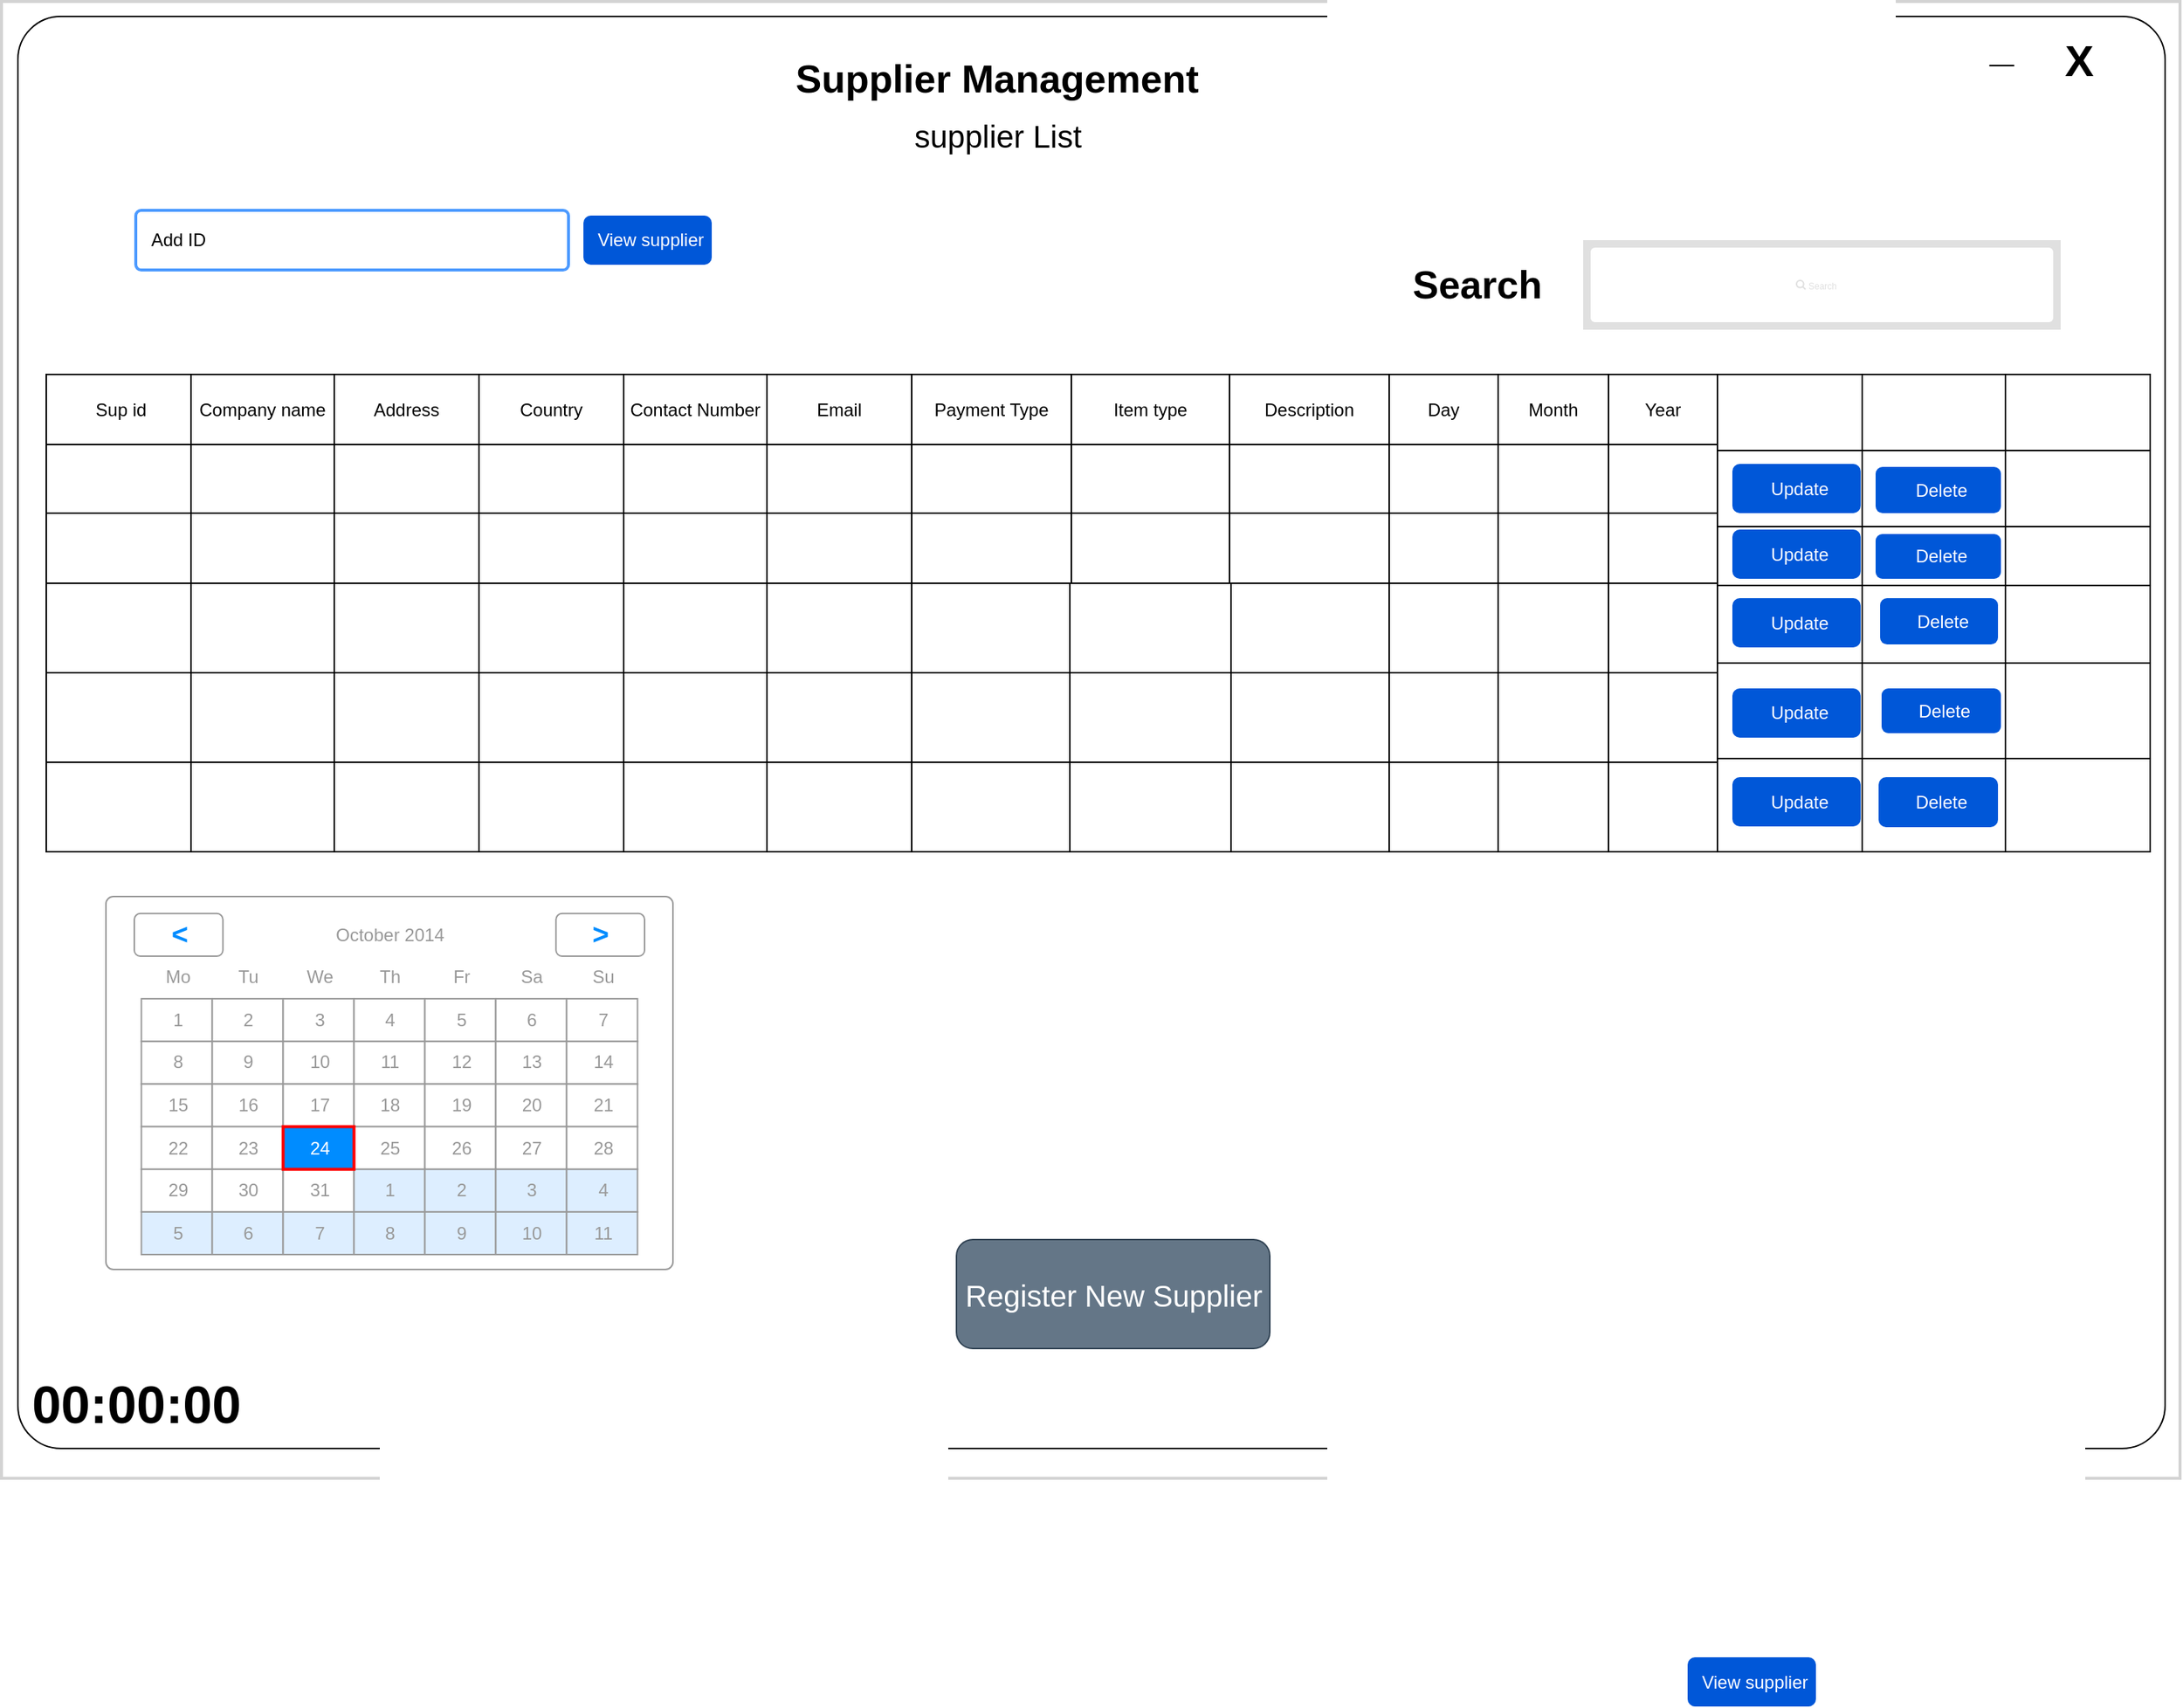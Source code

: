 <mxfile version="14.5.1" type="device"><diagram id="kwty3Pk2tfLTULHNOQ3b" name="Page-1"><mxGraphModel dx="2076" dy="1280" grid="1" gridSize="10" guides="1" tooltips="1" connect="1" arrows="1" fold="1" page="1" pageScale="1" pageWidth="827" pageHeight="1169" math="0" shadow="0"><root><mxCell id="0"/><mxCell id="1" parent="0"/><mxCell id="sN9y8DBqkrwXrqOVGQmd-1" value="" style="rounded=1;whiteSpace=wrap;html=1;arcSize=3;" parent="1" vertex="1"><mxGeometry x="151" y="380" width="1439" height="960" as="geometry"/></mxCell><mxCell id="sN9y8DBqkrwXrqOVGQmd-2" value="&lt;h1 style=&quot;font-size: 26px&quot;&gt;&lt;span&gt;&amp;nbsp;Supplier Management&lt;/span&gt;&lt;span style=&quot;font-weight: normal&quot;&gt;&amp;nbsp;&lt;/span&gt;&lt;br&gt;&lt;/h1&gt;" style="text;html=1;strokeColor=none;fillColor=none;spacing=5;spacingTop=-20;whiteSpace=wrap;overflow=hidden;rounded=0;" parent="1" vertex="1"><mxGeometry x="660" y="400" width="330" height="120" as="geometry"/></mxCell><mxCell id="sN9y8DBqkrwXrqOVGQmd-4" value="&lt;font style=&quot;font-size: 21px&quot;&gt;&amp;nbsp;supplier List&lt;/font&gt;" style="text;html=1;strokeColor=none;fillColor=none;align=center;verticalAlign=middle;whiteSpace=wrap;rounded=0;" parent="1" vertex="1"><mxGeometry x="660" y="440" width="290" height="40" as="geometry"/></mxCell><mxCell id="sN9y8DBqkrwXrqOVGQmd-5" value="" style="shape=table;html=1;whiteSpace=wrap;startSize=0;container=1;collapsible=0;childLayout=tableLayout;" parent="1" vertex="1"><mxGeometry x="170" y="620" width="290" height="140" as="geometry"/></mxCell><mxCell id="sN9y8DBqkrwXrqOVGQmd-6" value="" style="shape=partialRectangle;html=1;whiteSpace=wrap;collapsible=0;dropTarget=0;pointerEvents=0;fillColor=none;top=0;left=0;bottom=0;right=0;points=[[0,0.5],[1,0.5]];portConstraint=eastwest;" parent="sN9y8DBqkrwXrqOVGQmd-5" vertex="1"><mxGeometry width="290" height="47" as="geometry"/></mxCell><mxCell id="sN9y8DBqkrwXrqOVGQmd-7" value="&amp;nbsp;Sup id" style="shape=partialRectangle;html=1;whiteSpace=wrap;connectable=0;fillColor=none;top=0;left=0;bottom=0;right=0;overflow=hidden;" parent="sN9y8DBqkrwXrqOVGQmd-6" vertex="1"><mxGeometry width="97" height="47" as="geometry"/></mxCell><mxCell id="sN9y8DBqkrwXrqOVGQmd-8" value="Company name" style="shape=partialRectangle;html=1;whiteSpace=wrap;connectable=0;fillColor=none;top=0;left=0;bottom=0;right=0;overflow=hidden;" parent="sN9y8DBqkrwXrqOVGQmd-6" vertex="1"><mxGeometry x="97" width="96" height="47" as="geometry"/></mxCell><mxCell id="sN9y8DBqkrwXrqOVGQmd-9" value="Address" style="shape=partialRectangle;html=1;whiteSpace=wrap;connectable=0;fillColor=none;top=0;left=0;bottom=0;right=0;overflow=hidden;" parent="sN9y8DBqkrwXrqOVGQmd-6" vertex="1"><mxGeometry x="193" width="97" height="47" as="geometry"/></mxCell><mxCell id="sN9y8DBqkrwXrqOVGQmd-10" value="" style="shape=partialRectangle;html=1;whiteSpace=wrap;collapsible=0;dropTarget=0;pointerEvents=0;fillColor=none;top=0;left=0;bottom=0;right=0;points=[[0,0.5],[1,0.5]];portConstraint=eastwest;" parent="sN9y8DBqkrwXrqOVGQmd-5" vertex="1"><mxGeometry y="47" width="290" height="46" as="geometry"/></mxCell><mxCell id="sN9y8DBqkrwXrqOVGQmd-11" value="" style="shape=partialRectangle;html=1;whiteSpace=wrap;connectable=0;fillColor=none;top=0;left=0;bottom=0;right=0;overflow=hidden;" parent="sN9y8DBqkrwXrqOVGQmd-10" vertex="1"><mxGeometry width="97" height="46" as="geometry"/></mxCell><mxCell id="sN9y8DBqkrwXrqOVGQmd-12" value="" style="shape=partialRectangle;html=1;whiteSpace=wrap;connectable=0;fillColor=none;top=0;left=0;bottom=0;right=0;overflow=hidden;" parent="sN9y8DBqkrwXrqOVGQmd-10" vertex="1"><mxGeometry x="97" width="96" height="46" as="geometry"/></mxCell><mxCell id="sN9y8DBqkrwXrqOVGQmd-13" value="" style="shape=partialRectangle;html=1;whiteSpace=wrap;connectable=0;fillColor=none;top=0;left=0;bottom=0;right=0;overflow=hidden;" parent="sN9y8DBqkrwXrqOVGQmd-10" vertex="1"><mxGeometry x="193" width="97" height="46" as="geometry"/></mxCell><mxCell id="sN9y8DBqkrwXrqOVGQmd-14" value="" style="shape=partialRectangle;html=1;whiteSpace=wrap;collapsible=0;dropTarget=0;pointerEvents=0;fillColor=none;top=0;left=0;bottom=0;right=0;points=[[0,0.5],[1,0.5]];portConstraint=eastwest;" parent="sN9y8DBqkrwXrqOVGQmd-5" vertex="1"><mxGeometry y="93" width="290" height="47" as="geometry"/></mxCell><mxCell id="sN9y8DBqkrwXrqOVGQmd-15" value="" style="shape=partialRectangle;html=1;whiteSpace=wrap;connectable=0;fillColor=none;top=0;left=0;bottom=0;right=0;overflow=hidden;" parent="sN9y8DBqkrwXrqOVGQmd-14" vertex="1"><mxGeometry width="97" height="47" as="geometry"/></mxCell><mxCell id="sN9y8DBqkrwXrqOVGQmd-16" value="" style="shape=partialRectangle;html=1;whiteSpace=wrap;connectable=0;fillColor=none;top=0;left=0;bottom=0;right=0;overflow=hidden;" parent="sN9y8DBqkrwXrqOVGQmd-14" vertex="1"><mxGeometry x="97" width="96" height="47" as="geometry"/></mxCell><mxCell id="sN9y8DBqkrwXrqOVGQmd-17" value="" style="shape=partialRectangle;html=1;whiteSpace=wrap;connectable=0;fillColor=none;top=0;left=0;bottom=0;right=0;overflow=hidden;" parent="sN9y8DBqkrwXrqOVGQmd-14" vertex="1"><mxGeometry x="193" width="97" height="47" as="geometry"/></mxCell><mxCell id="sN9y8DBqkrwXrqOVGQmd-18" value="" style="shape=table;html=1;whiteSpace=wrap;startSize=0;container=1;collapsible=0;childLayout=tableLayout;" parent="1" vertex="1"><mxGeometry x="460" y="620" width="290" height="140" as="geometry"/></mxCell><mxCell id="sN9y8DBqkrwXrqOVGQmd-19" value="" style="shape=partialRectangle;html=1;whiteSpace=wrap;collapsible=0;dropTarget=0;pointerEvents=0;fillColor=none;top=0;left=0;bottom=0;right=0;points=[[0,0.5],[1,0.5]];portConstraint=eastwest;" parent="sN9y8DBqkrwXrqOVGQmd-18" vertex="1"><mxGeometry width="290" height="47" as="geometry"/></mxCell><mxCell id="sN9y8DBqkrwXrqOVGQmd-20" value="Country" style="shape=partialRectangle;html=1;whiteSpace=wrap;connectable=0;fillColor=none;top=0;left=0;bottom=0;right=0;overflow=hidden;" parent="sN9y8DBqkrwXrqOVGQmd-19" vertex="1"><mxGeometry width="97" height="47" as="geometry"/></mxCell><mxCell id="sN9y8DBqkrwXrqOVGQmd-21" value="Contact Number" style="shape=partialRectangle;html=1;whiteSpace=wrap;connectable=0;fillColor=none;top=0;left=0;bottom=0;right=0;overflow=hidden;" parent="sN9y8DBqkrwXrqOVGQmd-19" vertex="1"><mxGeometry x="97" width="96" height="47" as="geometry"/></mxCell><mxCell id="sN9y8DBqkrwXrqOVGQmd-22" value="Email" style="shape=partialRectangle;html=1;whiteSpace=wrap;connectable=0;fillColor=none;top=0;left=0;bottom=0;right=0;overflow=hidden;" parent="sN9y8DBqkrwXrqOVGQmd-19" vertex="1"><mxGeometry x="193" width="97" height="47" as="geometry"/></mxCell><mxCell id="sN9y8DBqkrwXrqOVGQmd-23" value="" style="shape=partialRectangle;html=1;whiteSpace=wrap;collapsible=0;dropTarget=0;pointerEvents=0;fillColor=none;top=0;left=0;bottom=0;right=0;points=[[0,0.5],[1,0.5]];portConstraint=eastwest;" parent="sN9y8DBqkrwXrqOVGQmd-18" vertex="1"><mxGeometry y="47" width="290" height="46" as="geometry"/></mxCell><mxCell id="sN9y8DBqkrwXrqOVGQmd-24" value="" style="shape=partialRectangle;html=1;whiteSpace=wrap;connectable=0;fillColor=none;top=0;left=0;bottom=0;right=0;overflow=hidden;" parent="sN9y8DBqkrwXrqOVGQmd-23" vertex="1"><mxGeometry width="97" height="46" as="geometry"/></mxCell><mxCell id="sN9y8DBqkrwXrqOVGQmd-25" value="" style="shape=partialRectangle;html=1;whiteSpace=wrap;connectable=0;fillColor=none;top=0;left=0;bottom=0;right=0;overflow=hidden;" parent="sN9y8DBqkrwXrqOVGQmd-23" vertex="1"><mxGeometry x="97" width="96" height="46" as="geometry"/></mxCell><mxCell id="sN9y8DBqkrwXrqOVGQmd-26" value="" style="shape=partialRectangle;html=1;whiteSpace=wrap;connectable=0;fillColor=none;top=0;left=0;bottom=0;right=0;overflow=hidden;" parent="sN9y8DBqkrwXrqOVGQmd-23" vertex="1"><mxGeometry x="193" width="97" height="46" as="geometry"/></mxCell><mxCell id="sN9y8DBqkrwXrqOVGQmd-27" value="" style="shape=partialRectangle;html=1;whiteSpace=wrap;collapsible=0;dropTarget=0;pointerEvents=0;fillColor=none;top=0;left=0;bottom=0;right=0;points=[[0,0.5],[1,0.5]];portConstraint=eastwest;" parent="sN9y8DBqkrwXrqOVGQmd-18" vertex="1"><mxGeometry y="93" width="290" height="47" as="geometry"/></mxCell><mxCell id="sN9y8DBqkrwXrqOVGQmd-28" value="" style="shape=partialRectangle;html=1;whiteSpace=wrap;connectable=0;fillColor=none;top=0;left=0;bottom=0;right=0;overflow=hidden;" parent="sN9y8DBqkrwXrqOVGQmd-27" vertex="1"><mxGeometry width="97" height="47" as="geometry"/></mxCell><mxCell id="sN9y8DBqkrwXrqOVGQmd-29" value="" style="shape=partialRectangle;html=1;whiteSpace=wrap;connectable=0;fillColor=none;top=0;left=0;bottom=0;right=0;overflow=hidden;" parent="sN9y8DBqkrwXrqOVGQmd-27" vertex="1"><mxGeometry x="97" width="96" height="47" as="geometry"/></mxCell><mxCell id="sN9y8DBqkrwXrqOVGQmd-30" value="" style="shape=partialRectangle;html=1;whiteSpace=wrap;connectable=0;fillColor=none;top=0;left=0;bottom=0;right=0;overflow=hidden;" parent="sN9y8DBqkrwXrqOVGQmd-27" vertex="1"><mxGeometry x="193" width="97" height="47" as="geometry"/></mxCell><mxCell id="sN9y8DBqkrwXrqOVGQmd-44" value="" style="shape=table;html=1;whiteSpace=wrap;startSize=0;container=1;collapsible=0;childLayout=tableLayout;" parent="1" vertex="1"><mxGeometry x="750" y="620" width="320" height="140" as="geometry"/></mxCell><mxCell id="sN9y8DBqkrwXrqOVGQmd-45" value="" style="shape=partialRectangle;html=1;whiteSpace=wrap;collapsible=0;dropTarget=0;pointerEvents=0;fillColor=none;top=0;left=0;bottom=0;right=0;points=[[0,0.5],[1,0.5]];portConstraint=eastwest;" parent="sN9y8DBqkrwXrqOVGQmd-44" vertex="1"><mxGeometry width="320" height="47" as="geometry"/></mxCell><mxCell id="sN9y8DBqkrwXrqOVGQmd-46" value="Payment Type" style="shape=partialRectangle;html=1;whiteSpace=wrap;connectable=0;fillColor=none;top=0;left=0;bottom=0;right=0;overflow=hidden;" parent="sN9y8DBqkrwXrqOVGQmd-45" vertex="1"><mxGeometry width="107" height="47" as="geometry"/></mxCell><mxCell id="sN9y8DBqkrwXrqOVGQmd-47" value="Item type" style="shape=partialRectangle;html=1;whiteSpace=wrap;connectable=0;fillColor=none;top=0;left=0;bottom=0;right=0;overflow=hidden;" parent="sN9y8DBqkrwXrqOVGQmd-45" vertex="1"><mxGeometry x="107" width="106" height="47" as="geometry"/></mxCell><mxCell id="sN9y8DBqkrwXrqOVGQmd-48" value="Description" style="shape=partialRectangle;html=1;whiteSpace=wrap;connectable=0;fillColor=none;top=0;left=0;bottom=0;right=0;overflow=hidden;" parent="sN9y8DBqkrwXrqOVGQmd-45" vertex="1"><mxGeometry x="213" width="107" height="47" as="geometry"/></mxCell><mxCell id="sN9y8DBqkrwXrqOVGQmd-49" value="" style="shape=partialRectangle;html=1;whiteSpace=wrap;collapsible=0;dropTarget=0;pointerEvents=0;fillColor=none;top=0;left=0;bottom=0;right=0;points=[[0,0.5],[1,0.5]];portConstraint=eastwest;" parent="sN9y8DBqkrwXrqOVGQmd-44" vertex="1"><mxGeometry y="47" width="320" height="46" as="geometry"/></mxCell><mxCell id="sN9y8DBqkrwXrqOVGQmd-50" value="" style="shape=partialRectangle;html=1;whiteSpace=wrap;connectable=0;fillColor=none;top=0;left=0;bottom=0;right=0;overflow=hidden;" parent="sN9y8DBqkrwXrqOVGQmd-49" vertex="1"><mxGeometry width="107" height="46" as="geometry"/></mxCell><mxCell id="sN9y8DBqkrwXrqOVGQmd-51" value="" style="shape=partialRectangle;html=1;whiteSpace=wrap;connectable=0;fillColor=none;top=0;left=0;bottom=0;right=0;overflow=hidden;" parent="sN9y8DBqkrwXrqOVGQmd-49" vertex="1"><mxGeometry x="107" width="106" height="46" as="geometry"/></mxCell><mxCell id="sN9y8DBqkrwXrqOVGQmd-52" value="" style="shape=partialRectangle;html=1;whiteSpace=wrap;connectable=0;fillColor=none;top=0;left=0;bottom=0;right=0;overflow=hidden;" parent="sN9y8DBqkrwXrqOVGQmd-49" vertex="1"><mxGeometry x="213" width="107" height="46" as="geometry"/></mxCell><mxCell id="sN9y8DBqkrwXrqOVGQmd-53" value="" style="shape=partialRectangle;html=1;whiteSpace=wrap;collapsible=0;dropTarget=0;pointerEvents=0;fillColor=none;top=0;left=0;bottom=0;right=0;points=[[0,0.5],[1,0.5]];portConstraint=eastwest;" parent="sN9y8DBqkrwXrqOVGQmd-44" vertex="1"><mxGeometry y="93" width="320" height="47" as="geometry"/></mxCell><mxCell id="sN9y8DBqkrwXrqOVGQmd-54" value="" style="shape=partialRectangle;html=1;whiteSpace=wrap;connectable=0;fillColor=none;top=0;left=0;bottom=0;right=0;overflow=hidden;" parent="sN9y8DBqkrwXrqOVGQmd-53" vertex="1"><mxGeometry width="107" height="47" as="geometry"/></mxCell><mxCell id="sN9y8DBqkrwXrqOVGQmd-55" value="" style="shape=partialRectangle;html=1;whiteSpace=wrap;connectable=0;fillColor=none;top=0;left=0;bottom=0;right=0;overflow=hidden;" parent="sN9y8DBqkrwXrqOVGQmd-53" vertex="1"><mxGeometry x="107" width="106" height="47" as="geometry"/></mxCell><mxCell id="sN9y8DBqkrwXrqOVGQmd-56" value="" style="shape=partialRectangle;html=1;whiteSpace=wrap;connectable=0;fillColor=none;top=0;left=0;bottom=0;right=0;overflow=hidden;" parent="sN9y8DBqkrwXrqOVGQmd-53" vertex="1"><mxGeometry x="213" width="107" height="47" as="geometry"/></mxCell><mxCell id="sN9y8DBqkrwXrqOVGQmd-57" value="&lt;font style=&quot;font-size: 29px&quot;&gt;X&lt;/font&gt;" style="text;strokeColor=none;fillColor=none;html=1;fontSize=24;fontStyle=1;verticalAlign=middle;align=center;rounded=1;" parent="1" vertex="1"><mxGeometry x="1482" y="390" width="100" height="40" as="geometry"/></mxCell><mxCell id="sN9y8DBqkrwXrqOVGQmd-58" value="&lt;span style=&quot;font-size: 29px&quot;&gt;_&lt;/span&gt;" style="text;strokeColor=none;fillColor=none;html=1;fontSize=24;fontStyle=1;verticalAlign=middle;align=center;rounded=1;" parent="1" vertex="1"><mxGeometry x="1430" y="380" width="100" height="40" as="geometry"/></mxCell><mxCell id="ANf_XXCrDYu9uaeZi2je-2" value="&lt;font style=&quot;font-size: 20px&quot;&gt;Register New Supplier&lt;/font&gt;" style="rounded=1;fillColor=#647687;strokeColor=#314354;html=1;fontColor=#ffffff;align=center;verticalAlign=middle;fontStyle=0;fontSize=12" parent="1" vertex="1"><mxGeometry x="780" y="1200" width="210" height="73" as="geometry"/></mxCell><mxCell id="ANf_XXCrDYu9uaeZi2je-3" value="" style="shape=rect;fillColor=#e0e0e0;strokeColor=none;" parent="1" vertex="1"><mxGeometry x="1200" y="530" width="320" height="60" as="geometry"/></mxCell><mxCell id="ANf_XXCrDYu9uaeZi2je-4" value="" style="html=1;strokeWidth=1;shadow=0;dashed=0;shape=mxgraph.ios7ui.marginRect;rx=3;ry=3;rectMargin=5;strokeColor=none;" parent="ANf_XXCrDYu9uaeZi2je-3" vertex="1"><mxGeometry width="320" height="60" as="geometry"/></mxCell><mxCell id="ANf_XXCrDYu9uaeZi2je-5" value="Search" style="shape=mxgraph.ios7.icons.looking_glass;strokeColor=#e0e0e0;fillColor=none;fontColor=#e0e0e0;labelPosition=right;verticalLabelPosition=middle;align=left;verticalAlign=middle;fontSize=6;fontStyle=0;spacingTop=2;" parent="ANf_XXCrDYu9uaeZi2je-3" vertex="1"><mxGeometry x="0.5" y="0.5" width="6" height="6" relative="1" as="geometry"><mxPoint x="-17" y="-3" as="offset"/></mxGeometry></mxCell><mxCell id="ANf_XXCrDYu9uaeZi2je-6" value="&lt;font style=&quot;font-size: 35px&quot;&gt;00:00:00&lt;/font&gt;" style="text;strokeColor=none;fillColor=none;html=1;fontSize=24;fontStyle=1;verticalAlign=middle;align=center;rounded=1;" parent="1" vertex="1"><mxGeometry x="180" y="1290" width="100" height="40" as="geometry"/></mxCell><mxCell id="ANf_XXCrDYu9uaeZi2je-7" value="&lt;font style=&quot;font-size: 26px&quot;&gt;&amp;nbsp;&lt;font style=&quot;font-size: 26px&quot;&gt;&lt;b&gt;Search&lt;/b&gt;&lt;/font&gt;&lt;/font&gt;" style="text;html=1;align=center;verticalAlign=middle;resizable=0;points=[];autosize=1;" parent="1" vertex="1"><mxGeometry x="1070" y="550" width="110" height="20" as="geometry"/></mxCell><mxCell id="ANf_XXCrDYu9uaeZi2je-8" value="" style="shape=table;html=1;whiteSpace=wrap;startSize=0;container=1;collapsible=0;childLayout=tableLayout;" parent="1" vertex="1"><mxGeometry x="1070" y="620" width="220" height="140" as="geometry"/></mxCell><mxCell id="ANf_XXCrDYu9uaeZi2je-9" value="" style="shape=partialRectangle;html=1;whiteSpace=wrap;collapsible=0;dropTarget=0;pointerEvents=0;fillColor=none;top=0;left=0;bottom=0;right=0;points=[[0,0.5],[1,0.5]];portConstraint=eastwest;" parent="ANf_XXCrDYu9uaeZi2je-8" vertex="1"><mxGeometry width="220" height="47" as="geometry"/></mxCell><mxCell id="ANf_XXCrDYu9uaeZi2je-10" value="Day" style="shape=partialRectangle;html=1;whiteSpace=wrap;connectable=0;fillColor=none;top=0;left=0;bottom=0;right=0;overflow=hidden;" parent="ANf_XXCrDYu9uaeZi2je-9" vertex="1"><mxGeometry width="73" height="47" as="geometry"/></mxCell><mxCell id="ANf_XXCrDYu9uaeZi2je-11" value="Month" style="shape=partialRectangle;html=1;whiteSpace=wrap;connectable=0;fillColor=none;top=0;left=0;bottom=0;right=0;overflow=hidden;" parent="ANf_XXCrDYu9uaeZi2je-9" vertex="1"><mxGeometry x="73" width="74" height="47" as="geometry"/></mxCell><mxCell id="ANf_XXCrDYu9uaeZi2je-12" value="Year" style="shape=partialRectangle;html=1;whiteSpace=wrap;connectable=0;fillColor=none;top=0;left=0;bottom=0;right=0;overflow=hidden;" parent="ANf_XXCrDYu9uaeZi2je-9" vertex="1"><mxGeometry x="147" width="73" height="47" as="geometry"/></mxCell><mxCell id="ANf_XXCrDYu9uaeZi2je-13" value="" style="shape=partialRectangle;html=1;whiteSpace=wrap;collapsible=0;dropTarget=0;pointerEvents=0;fillColor=none;top=0;left=0;bottom=0;right=0;points=[[0,0.5],[1,0.5]];portConstraint=eastwest;" parent="ANf_XXCrDYu9uaeZi2je-8" vertex="1"><mxGeometry y="47" width="220" height="46" as="geometry"/></mxCell><mxCell id="ANf_XXCrDYu9uaeZi2je-14" value="" style="shape=partialRectangle;html=1;whiteSpace=wrap;connectable=0;fillColor=none;top=0;left=0;bottom=0;right=0;overflow=hidden;" parent="ANf_XXCrDYu9uaeZi2je-13" vertex="1"><mxGeometry width="73" height="46" as="geometry"/></mxCell><mxCell id="ANf_XXCrDYu9uaeZi2je-15" value="" style="shape=partialRectangle;html=1;whiteSpace=wrap;connectable=0;fillColor=none;top=0;left=0;bottom=0;right=0;overflow=hidden;" parent="ANf_XXCrDYu9uaeZi2je-13" vertex="1"><mxGeometry x="73" width="74" height="46" as="geometry"/></mxCell><mxCell id="ANf_XXCrDYu9uaeZi2je-16" value="" style="shape=partialRectangle;html=1;whiteSpace=wrap;connectable=0;fillColor=none;top=0;left=0;bottom=0;right=0;overflow=hidden;" parent="ANf_XXCrDYu9uaeZi2je-13" vertex="1"><mxGeometry x="147" width="73" height="46" as="geometry"/></mxCell><mxCell id="ANf_XXCrDYu9uaeZi2je-17" value="" style="shape=partialRectangle;html=1;whiteSpace=wrap;collapsible=0;dropTarget=0;pointerEvents=0;fillColor=none;top=0;left=0;bottom=0;right=0;points=[[0,0.5],[1,0.5]];portConstraint=eastwest;" parent="ANf_XXCrDYu9uaeZi2je-8" vertex="1"><mxGeometry y="93" width="220" height="47" as="geometry"/></mxCell><mxCell id="ANf_XXCrDYu9uaeZi2je-18" value="" style="shape=partialRectangle;html=1;whiteSpace=wrap;connectable=0;fillColor=none;top=0;left=0;bottom=0;right=0;overflow=hidden;" parent="ANf_XXCrDYu9uaeZi2je-17" vertex="1"><mxGeometry width="73" height="47" as="geometry"/></mxCell><mxCell id="ANf_XXCrDYu9uaeZi2je-19" value="" style="shape=partialRectangle;html=1;whiteSpace=wrap;connectable=0;fillColor=none;top=0;left=0;bottom=0;right=0;overflow=hidden;" parent="ANf_XXCrDYu9uaeZi2je-17" vertex="1"><mxGeometry x="73" width="74" height="47" as="geometry"/></mxCell><mxCell id="ANf_XXCrDYu9uaeZi2je-20" value="" style="shape=partialRectangle;html=1;whiteSpace=wrap;connectable=0;fillColor=none;top=0;left=0;bottom=0;right=0;overflow=hidden;" parent="ANf_XXCrDYu9uaeZi2je-17" vertex="1"><mxGeometry x="147" width="73" height="47" as="geometry"/></mxCell><mxCell id="ANf_XXCrDYu9uaeZi2je-34" value="" style="shape=table;html=1;whiteSpace=wrap;startSize=0;container=1;collapsible=0;childLayout=tableLayout;" parent="1" vertex="1"><mxGeometry x="170" y="760" width="290" height="180" as="geometry"/></mxCell><mxCell id="ANf_XXCrDYu9uaeZi2je-35" value="" style="shape=partialRectangle;html=1;whiteSpace=wrap;collapsible=0;dropTarget=0;pointerEvents=0;fillColor=none;top=0;left=0;bottom=0;right=0;points=[[0,0.5],[1,0.5]];portConstraint=eastwest;" parent="ANf_XXCrDYu9uaeZi2je-34" vertex="1"><mxGeometry width="290" height="60" as="geometry"/></mxCell><mxCell id="ANf_XXCrDYu9uaeZi2je-36" value="" style="shape=partialRectangle;html=1;whiteSpace=wrap;connectable=0;fillColor=none;top=0;left=0;bottom=0;right=0;overflow=hidden;" parent="ANf_XXCrDYu9uaeZi2je-35" vertex="1"><mxGeometry width="97" height="60" as="geometry"/></mxCell><mxCell id="ANf_XXCrDYu9uaeZi2je-37" value="" style="shape=partialRectangle;html=1;whiteSpace=wrap;connectable=0;fillColor=none;top=0;left=0;bottom=0;right=0;overflow=hidden;" parent="ANf_XXCrDYu9uaeZi2je-35" vertex="1"><mxGeometry x="97" width="96" height="60" as="geometry"/></mxCell><mxCell id="ANf_XXCrDYu9uaeZi2je-38" value="" style="shape=partialRectangle;html=1;whiteSpace=wrap;connectable=0;fillColor=none;top=0;left=0;bottom=0;right=0;overflow=hidden;" parent="ANf_XXCrDYu9uaeZi2je-35" vertex="1"><mxGeometry x="193" width="97" height="60" as="geometry"/></mxCell><mxCell id="ANf_XXCrDYu9uaeZi2je-39" value="" style="shape=partialRectangle;html=1;whiteSpace=wrap;collapsible=0;dropTarget=0;pointerEvents=0;fillColor=none;top=0;left=0;bottom=0;right=0;points=[[0,0.5],[1,0.5]];portConstraint=eastwest;" parent="ANf_XXCrDYu9uaeZi2je-34" vertex="1"><mxGeometry y="60" width="290" height="60" as="geometry"/></mxCell><mxCell id="ANf_XXCrDYu9uaeZi2je-40" value="" style="shape=partialRectangle;html=1;whiteSpace=wrap;connectable=0;fillColor=none;top=0;left=0;bottom=0;right=0;overflow=hidden;" parent="ANf_XXCrDYu9uaeZi2je-39" vertex="1"><mxGeometry width="97" height="60" as="geometry"/></mxCell><mxCell id="ANf_XXCrDYu9uaeZi2je-41" value="" style="shape=partialRectangle;html=1;whiteSpace=wrap;connectable=0;fillColor=none;top=0;left=0;bottom=0;right=0;overflow=hidden;" parent="ANf_XXCrDYu9uaeZi2je-39" vertex="1"><mxGeometry x="97" width="96" height="60" as="geometry"/></mxCell><mxCell id="ANf_XXCrDYu9uaeZi2je-42" value="" style="shape=partialRectangle;html=1;whiteSpace=wrap;connectable=0;fillColor=none;top=0;left=0;bottom=0;right=0;overflow=hidden;" parent="ANf_XXCrDYu9uaeZi2je-39" vertex="1"><mxGeometry x="193" width="97" height="60" as="geometry"/></mxCell><mxCell id="ANf_XXCrDYu9uaeZi2je-43" value="" style="shape=partialRectangle;html=1;whiteSpace=wrap;collapsible=0;dropTarget=0;pointerEvents=0;fillColor=none;top=0;left=0;bottom=0;right=0;points=[[0,0.5],[1,0.5]];portConstraint=eastwest;" parent="ANf_XXCrDYu9uaeZi2je-34" vertex="1"><mxGeometry y="120" width="290" height="60" as="geometry"/></mxCell><mxCell id="ANf_XXCrDYu9uaeZi2je-44" value="" style="shape=partialRectangle;html=1;whiteSpace=wrap;connectable=0;fillColor=none;top=0;left=0;bottom=0;right=0;overflow=hidden;" parent="ANf_XXCrDYu9uaeZi2je-43" vertex="1"><mxGeometry width="97" height="60" as="geometry"/></mxCell><mxCell id="ANf_XXCrDYu9uaeZi2je-45" value="" style="shape=partialRectangle;html=1;whiteSpace=wrap;connectable=0;fillColor=none;top=0;left=0;bottom=0;right=0;overflow=hidden;" parent="ANf_XXCrDYu9uaeZi2je-43" vertex="1"><mxGeometry x="97" width="96" height="60" as="geometry"/></mxCell><mxCell id="ANf_XXCrDYu9uaeZi2je-46" value="" style="shape=partialRectangle;html=1;whiteSpace=wrap;connectable=0;fillColor=none;top=0;left=0;bottom=0;right=0;overflow=hidden;" parent="ANf_XXCrDYu9uaeZi2je-43" vertex="1"><mxGeometry x="193" width="97" height="60" as="geometry"/></mxCell><mxCell id="ANf_XXCrDYu9uaeZi2je-47" value="" style="shape=table;html=1;whiteSpace=wrap;startSize=0;container=1;collapsible=0;childLayout=tableLayout;" parent="1" vertex="1"><mxGeometry x="460" y="760" width="290" height="180" as="geometry"/></mxCell><mxCell id="ANf_XXCrDYu9uaeZi2je-48" value="" style="shape=partialRectangle;html=1;whiteSpace=wrap;collapsible=0;dropTarget=0;pointerEvents=0;fillColor=none;top=0;left=0;bottom=0;right=0;points=[[0,0.5],[1,0.5]];portConstraint=eastwest;" parent="ANf_XXCrDYu9uaeZi2je-47" vertex="1"><mxGeometry width="290" height="60" as="geometry"/></mxCell><mxCell id="ANf_XXCrDYu9uaeZi2je-49" value="" style="shape=partialRectangle;html=1;whiteSpace=wrap;connectable=0;fillColor=none;top=0;left=0;bottom=0;right=0;overflow=hidden;" parent="ANf_XXCrDYu9uaeZi2je-48" vertex="1"><mxGeometry width="97" height="60" as="geometry"/></mxCell><mxCell id="ANf_XXCrDYu9uaeZi2je-50" value="" style="shape=partialRectangle;html=1;whiteSpace=wrap;connectable=0;fillColor=none;top=0;left=0;bottom=0;right=0;overflow=hidden;" parent="ANf_XXCrDYu9uaeZi2je-48" vertex="1"><mxGeometry x="97" width="96" height="60" as="geometry"/></mxCell><mxCell id="ANf_XXCrDYu9uaeZi2je-51" value="" style="shape=partialRectangle;html=1;whiteSpace=wrap;connectable=0;fillColor=none;top=0;left=0;bottom=0;right=0;overflow=hidden;" parent="ANf_XXCrDYu9uaeZi2je-48" vertex="1"><mxGeometry x="193" width="97" height="60" as="geometry"/></mxCell><mxCell id="ANf_XXCrDYu9uaeZi2je-52" value="" style="shape=partialRectangle;html=1;whiteSpace=wrap;collapsible=0;dropTarget=0;pointerEvents=0;fillColor=none;top=0;left=0;bottom=0;right=0;points=[[0,0.5],[1,0.5]];portConstraint=eastwest;" parent="ANf_XXCrDYu9uaeZi2je-47" vertex="1"><mxGeometry y="60" width="290" height="60" as="geometry"/></mxCell><mxCell id="ANf_XXCrDYu9uaeZi2je-53" value="" style="shape=partialRectangle;html=1;whiteSpace=wrap;connectable=0;fillColor=none;top=0;left=0;bottom=0;right=0;overflow=hidden;" parent="ANf_XXCrDYu9uaeZi2je-52" vertex="1"><mxGeometry width="97" height="60" as="geometry"/></mxCell><mxCell id="ANf_XXCrDYu9uaeZi2je-54" value="" style="shape=partialRectangle;html=1;whiteSpace=wrap;connectable=0;fillColor=none;top=0;left=0;bottom=0;right=0;overflow=hidden;" parent="ANf_XXCrDYu9uaeZi2je-52" vertex="1"><mxGeometry x="97" width="96" height="60" as="geometry"/></mxCell><mxCell id="ANf_XXCrDYu9uaeZi2je-55" value="" style="shape=partialRectangle;html=1;whiteSpace=wrap;connectable=0;fillColor=none;top=0;left=0;bottom=0;right=0;overflow=hidden;" parent="ANf_XXCrDYu9uaeZi2je-52" vertex="1"><mxGeometry x="193" width="97" height="60" as="geometry"/></mxCell><mxCell id="ANf_XXCrDYu9uaeZi2je-56" value="" style="shape=partialRectangle;html=1;whiteSpace=wrap;collapsible=0;dropTarget=0;pointerEvents=0;fillColor=none;top=0;left=0;bottom=0;right=0;points=[[0,0.5],[1,0.5]];portConstraint=eastwest;" parent="ANf_XXCrDYu9uaeZi2je-47" vertex="1"><mxGeometry y="120" width="290" height="60" as="geometry"/></mxCell><mxCell id="ANf_XXCrDYu9uaeZi2je-57" value="" style="shape=partialRectangle;html=1;whiteSpace=wrap;connectable=0;fillColor=none;top=0;left=0;bottom=0;right=0;overflow=hidden;" parent="ANf_XXCrDYu9uaeZi2je-56" vertex="1"><mxGeometry width="97" height="60" as="geometry"/></mxCell><mxCell id="ANf_XXCrDYu9uaeZi2je-58" value="" style="shape=partialRectangle;html=1;whiteSpace=wrap;connectable=0;fillColor=none;top=0;left=0;bottom=0;right=0;overflow=hidden;" parent="ANf_XXCrDYu9uaeZi2je-56" vertex="1"><mxGeometry x="97" width="96" height="60" as="geometry"/></mxCell><mxCell id="ANf_XXCrDYu9uaeZi2je-59" value="" style="shape=partialRectangle;html=1;whiteSpace=wrap;connectable=0;fillColor=none;top=0;left=0;bottom=0;right=0;overflow=hidden;" parent="ANf_XXCrDYu9uaeZi2je-56" vertex="1"><mxGeometry x="193" width="97" height="60" as="geometry"/></mxCell><mxCell id="ANf_XXCrDYu9uaeZi2je-60" value="" style="shape=table;html=1;whiteSpace=wrap;startSize=0;container=1;collapsible=0;childLayout=tableLayout;" parent="1" vertex="1"><mxGeometry x="750" y="760" width="320" height="180" as="geometry"/></mxCell><mxCell id="ANf_XXCrDYu9uaeZi2je-61" value="" style="shape=partialRectangle;html=1;whiteSpace=wrap;collapsible=0;dropTarget=0;pointerEvents=0;fillColor=none;top=0;left=0;bottom=0;right=0;points=[[0,0.5],[1,0.5]];portConstraint=eastwest;" parent="ANf_XXCrDYu9uaeZi2je-60" vertex="1"><mxGeometry width="320" height="60" as="geometry"/></mxCell><mxCell id="ANf_XXCrDYu9uaeZi2je-62" value="" style="shape=partialRectangle;html=1;whiteSpace=wrap;connectable=0;fillColor=none;top=0;left=0;bottom=0;right=0;overflow=hidden;" parent="ANf_XXCrDYu9uaeZi2je-61" vertex="1"><mxGeometry width="106" height="60" as="geometry"/></mxCell><mxCell id="ANf_XXCrDYu9uaeZi2je-63" value="" style="shape=partialRectangle;html=1;whiteSpace=wrap;connectable=0;fillColor=none;top=0;left=0;bottom=0;right=0;overflow=hidden;" parent="ANf_XXCrDYu9uaeZi2je-61" vertex="1"><mxGeometry x="106" width="108" height="60" as="geometry"/></mxCell><mxCell id="ANf_XXCrDYu9uaeZi2je-64" value="" style="shape=partialRectangle;html=1;whiteSpace=wrap;connectable=0;fillColor=none;top=0;left=0;bottom=0;right=0;overflow=hidden;" parent="ANf_XXCrDYu9uaeZi2je-61" vertex="1"><mxGeometry x="214" width="106" height="60" as="geometry"/></mxCell><mxCell id="ANf_XXCrDYu9uaeZi2je-65" value="" style="shape=partialRectangle;html=1;whiteSpace=wrap;collapsible=0;dropTarget=0;pointerEvents=0;fillColor=none;top=0;left=0;bottom=0;right=0;points=[[0,0.5],[1,0.5]];portConstraint=eastwest;" parent="ANf_XXCrDYu9uaeZi2je-60" vertex="1"><mxGeometry y="60" width="320" height="60" as="geometry"/></mxCell><mxCell id="ANf_XXCrDYu9uaeZi2je-66" value="" style="shape=partialRectangle;html=1;whiteSpace=wrap;connectable=0;fillColor=none;top=0;left=0;bottom=0;right=0;overflow=hidden;" parent="ANf_XXCrDYu9uaeZi2je-65" vertex="1"><mxGeometry width="106" height="60" as="geometry"/></mxCell><mxCell id="ANf_XXCrDYu9uaeZi2je-67" value="" style="shape=partialRectangle;html=1;whiteSpace=wrap;connectable=0;fillColor=none;top=0;left=0;bottom=0;right=0;overflow=hidden;" parent="ANf_XXCrDYu9uaeZi2je-65" vertex="1"><mxGeometry x="106" width="108" height="60" as="geometry"/></mxCell><mxCell id="ANf_XXCrDYu9uaeZi2je-68" value="" style="shape=partialRectangle;html=1;whiteSpace=wrap;connectable=0;fillColor=none;top=0;left=0;bottom=0;right=0;overflow=hidden;" parent="ANf_XXCrDYu9uaeZi2je-65" vertex="1"><mxGeometry x="214" width="106" height="60" as="geometry"/></mxCell><mxCell id="ANf_XXCrDYu9uaeZi2je-69" value="" style="shape=partialRectangle;html=1;whiteSpace=wrap;collapsible=0;dropTarget=0;pointerEvents=0;fillColor=none;top=0;left=0;bottom=0;right=0;points=[[0,0.5],[1,0.5]];portConstraint=eastwest;" parent="ANf_XXCrDYu9uaeZi2je-60" vertex="1"><mxGeometry y="120" width="320" height="60" as="geometry"/></mxCell><mxCell id="ANf_XXCrDYu9uaeZi2je-70" value="" style="shape=partialRectangle;html=1;whiteSpace=wrap;connectable=0;fillColor=none;top=0;left=0;bottom=0;right=0;overflow=hidden;" parent="ANf_XXCrDYu9uaeZi2je-69" vertex="1"><mxGeometry width="106" height="60" as="geometry"/></mxCell><mxCell id="ANf_XXCrDYu9uaeZi2je-71" value="" style="shape=partialRectangle;html=1;whiteSpace=wrap;connectable=0;fillColor=none;top=0;left=0;bottom=0;right=0;overflow=hidden;" parent="ANf_XXCrDYu9uaeZi2je-69" vertex="1"><mxGeometry x="106" width="108" height="60" as="geometry"/></mxCell><mxCell id="ANf_XXCrDYu9uaeZi2je-72" value="" style="shape=partialRectangle;html=1;whiteSpace=wrap;connectable=0;fillColor=none;top=0;left=0;bottom=0;right=0;overflow=hidden;" parent="ANf_XXCrDYu9uaeZi2je-69" vertex="1"><mxGeometry x="214" width="106" height="60" as="geometry"/></mxCell><mxCell id="ANf_XXCrDYu9uaeZi2je-73" value="" style="shape=table;html=1;whiteSpace=wrap;startSize=0;container=1;collapsible=0;childLayout=tableLayout;" parent="1" vertex="1"><mxGeometry x="1070" y="760" width="220" height="180" as="geometry"/></mxCell><mxCell id="ANf_XXCrDYu9uaeZi2je-74" value="" style="shape=partialRectangle;html=1;whiteSpace=wrap;collapsible=0;dropTarget=0;pointerEvents=0;fillColor=none;top=0;left=0;bottom=0;right=0;points=[[0,0.5],[1,0.5]];portConstraint=eastwest;" parent="ANf_XXCrDYu9uaeZi2je-73" vertex="1"><mxGeometry width="220" height="60" as="geometry"/></mxCell><mxCell id="ANf_XXCrDYu9uaeZi2je-75" value="" style="shape=partialRectangle;html=1;whiteSpace=wrap;connectable=0;fillColor=none;top=0;left=0;bottom=0;right=0;overflow=hidden;" parent="ANf_XXCrDYu9uaeZi2je-74" vertex="1"><mxGeometry width="73" height="60" as="geometry"/></mxCell><mxCell id="ANf_XXCrDYu9uaeZi2je-76" value="" style="shape=partialRectangle;html=1;whiteSpace=wrap;connectable=0;fillColor=none;top=0;left=0;bottom=0;right=0;overflow=hidden;" parent="ANf_XXCrDYu9uaeZi2je-74" vertex="1"><mxGeometry x="73" width="74" height="60" as="geometry"/></mxCell><mxCell id="ANf_XXCrDYu9uaeZi2je-77" value="" style="shape=partialRectangle;html=1;whiteSpace=wrap;connectable=0;fillColor=none;top=0;left=0;bottom=0;right=0;overflow=hidden;" parent="ANf_XXCrDYu9uaeZi2je-74" vertex="1"><mxGeometry x="147" width="73" height="60" as="geometry"/></mxCell><mxCell id="ANf_XXCrDYu9uaeZi2je-78" value="" style="shape=partialRectangle;html=1;whiteSpace=wrap;collapsible=0;dropTarget=0;pointerEvents=0;fillColor=none;top=0;left=0;bottom=0;right=0;points=[[0,0.5],[1,0.5]];portConstraint=eastwest;" parent="ANf_XXCrDYu9uaeZi2je-73" vertex="1"><mxGeometry y="60" width="220" height="60" as="geometry"/></mxCell><mxCell id="ANf_XXCrDYu9uaeZi2je-79" value="" style="shape=partialRectangle;html=1;whiteSpace=wrap;connectable=0;fillColor=none;top=0;left=0;bottom=0;right=0;overflow=hidden;" parent="ANf_XXCrDYu9uaeZi2je-78" vertex="1"><mxGeometry width="73" height="60" as="geometry"/></mxCell><mxCell id="ANf_XXCrDYu9uaeZi2je-80" value="" style="shape=partialRectangle;html=1;whiteSpace=wrap;connectable=0;fillColor=none;top=0;left=0;bottom=0;right=0;overflow=hidden;" parent="ANf_XXCrDYu9uaeZi2je-78" vertex="1"><mxGeometry x="73" width="74" height="60" as="geometry"/></mxCell><mxCell id="ANf_XXCrDYu9uaeZi2je-81" value="" style="shape=partialRectangle;html=1;whiteSpace=wrap;connectable=0;fillColor=none;top=0;left=0;bottom=0;right=0;overflow=hidden;" parent="ANf_XXCrDYu9uaeZi2je-78" vertex="1"><mxGeometry x="147" width="73" height="60" as="geometry"/></mxCell><mxCell id="ANf_XXCrDYu9uaeZi2je-82" value="" style="shape=partialRectangle;html=1;whiteSpace=wrap;collapsible=0;dropTarget=0;pointerEvents=0;fillColor=none;top=0;left=0;bottom=0;right=0;points=[[0,0.5],[1,0.5]];portConstraint=eastwest;" parent="ANf_XXCrDYu9uaeZi2je-73" vertex="1"><mxGeometry y="120" width="220" height="60" as="geometry"/></mxCell><mxCell id="ANf_XXCrDYu9uaeZi2je-83" value="" style="shape=partialRectangle;html=1;whiteSpace=wrap;connectable=0;fillColor=none;top=0;left=0;bottom=0;right=0;overflow=hidden;" parent="ANf_XXCrDYu9uaeZi2je-82" vertex="1"><mxGeometry width="73" height="60" as="geometry"/></mxCell><mxCell id="ANf_XXCrDYu9uaeZi2je-84" value="" style="shape=partialRectangle;html=1;whiteSpace=wrap;connectable=0;fillColor=none;top=0;left=0;bottom=0;right=0;overflow=hidden;" parent="ANf_XXCrDYu9uaeZi2je-82" vertex="1"><mxGeometry x="73" width="74" height="60" as="geometry"/></mxCell><mxCell id="ANf_XXCrDYu9uaeZi2je-85" value="" style="shape=partialRectangle;html=1;whiteSpace=wrap;connectable=0;fillColor=none;top=0;left=0;bottom=0;right=0;overflow=hidden;" parent="ANf_XXCrDYu9uaeZi2je-82" vertex="1"><mxGeometry x="147" width="73" height="60" as="geometry"/></mxCell><mxCell id="ANf_XXCrDYu9uaeZi2je-86" value="&amp;nbsp;View supplier" style="rounded=1;fillColor=#0057D8;strokeColor=none;html=1;fontColor=#ffffff;align=center;verticalAlign=middle;fontStyle=0;fontSize=12" parent="1" vertex="1"><mxGeometry x="1310" y="680" width="86" height="33" as="geometry"/></mxCell><mxCell id="ANf_XXCrDYu9uaeZi2je-88" value="&amp;nbsp;View supplier" style="rounded=1;fillColor=#0057D8;strokeColor=none;html=1;fontColor=#ffffff;align=center;verticalAlign=middle;fontStyle=0;fontSize=12" parent="1" vertex="1"><mxGeometry x="1310" y="727" width="86" height="33" as="geometry"/></mxCell><mxCell id="ANf_XXCrDYu9uaeZi2je-89" value="&amp;nbsp;View supplier" style="rounded=1;fillColor=#0057D8;strokeColor=none;html=1;fontColor=#ffffff;align=center;verticalAlign=middle;fontStyle=0;fontSize=12" parent="1" vertex="1"><mxGeometry x="1310" y="770" width="86" height="33" as="geometry"/></mxCell><mxCell id="ANf_XXCrDYu9uaeZi2je-105" value="" style="shape=table;html=1;whiteSpace=wrap;startSize=0;container=1;collapsible=0;childLayout=tableLayout;" parent="1" vertex="1"><mxGeometry x="1290" y="620" width="290" height="153" as="geometry"/></mxCell><mxCell id="ANf_XXCrDYu9uaeZi2je-106" value="" style="shape=partialRectangle;html=1;whiteSpace=wrap;collapsible=0;dropTarget=0;pointerEvents=0;fillColor=none;top=0;left=0;bottom=0;right=0;points=[[0,0.5],[1,0.5]];portConstraint=eastwest;" parent="ANf_XXCrDYu9uaeZi2je-105" vertex="1"><mxGeometry width="290" height="51" as="geometry"/></mxCell><mxCell id="ANf_XXCrDYu9uaeZi2je-107" value="" style="shape=partialRectangle;html=1;whiteSpace=wrap;connectable=0;fillColor=none;top=0;left=0;bottom=0;right=0;overflow=hidden;" parent="ANf_XXCrDYu9uaeZi2je-106" vertex="1"><mxGeometry width="97" height="51" as="geometry"/></mxCell><mxCell id="ANf_XXCrDYu9uaeZi2je-108" value="" style="shape=partialRectangle;html=1;whiteSpace=wrap;connectable=0;fillColor=none;top=0;left=0;bottom=0;right=0;overflow=hidden;" parent="ANf_XXCrDYu9uaeZi2je-106" vertex="1"><mxGeometry x="97" width="96" height="51" as="geometry"/></mxCell><mxCell id="ANf_XXCrDYu9uaeZi2je-109" value="" style="shape=partialRectangle;html=1;whiteSpace=wrap;connectable=0;fillColor=none;top=0;left=0;bottom=0;right=0;overflow=hidden;" parent="ANf_XXCrDYu9uaeZi2je-106" vertex="1"><mxGeometry x="193" width="97" height="51" as="geometry"/></mxCell><mxCell id="ANf_XXCrDYu9uaeZi2je-114" value="" style="shape=partialRectangle;html=1;whiteSpace=wrap;collapsible=0;dropTarget=0;pointerEvents=0;fillColor=none;top=0;left=0;bottom=0;right=0;points=[[0,0.5],[1,0.5]];portConstraint=eastwest;" parent="ANf_XXCrDYu9uaeZi2je-105" vertex="1"><mxGeometry y="51" width="290" height="51" as="geometry"/></mxCell><mxCell id="ANf_XXCrDYu9uaeZi2je-115" value="" style="shape=partialRectangle;html=1;whiteSpace=wrap;connectable=0;fillColor=none;top=0;left=0;bottom=0;right=0;overflow=hidden;" parent="ANf_XXCrDYu9uaeZi2je-114" vertex="1"><mxGeometry width="97" height="51" as="geometry"/></mxCell><mxCell id="ANf_XXCrDYu9uaeZi2je-116" value="" style="shape=partialRectangle;html=1;whiteSpace=wrap;connectable=0;fillColor=none;top=0;left=0;bottom=0;right=0;overflow=hidden;" parent="ANf_XXCrDYu9uaeZi2je-114" vertex="1"><mxGeometry x="97" width="96" height="51" as="geometry"/></mxCell><mxCell id="ANf_XXCrDYu9uaeZi2je-117" value="" style="shape=partialRectangle;html=1;whiteSpace=wrap;connectable=0;fillColor=none;top=0;left=0;bottom=0;right=0;overflow=hidden;" parent="ANf_XXCrDYu9uaeZi2je-114" vertex="1"><mxGeometry x="193" width="97" height="51" as="geometry"/></mxCell><mxCell id="ANf_XXCrDYu9uaeZi2je-110" value="" style="shape=partialRectangle;html=1;whiteSpace=wrap;collapsible=0;dropTarget=0;pointerEvents=0;fillColor=none;top=0;left=0;bottom=0;right=0;points=[[0,0.5],[1,0.5]];portConstraint=eastwest;" parent="ANf_XXCrDYu9uaeZi2je-105" vertex="1"><mxGeometry y="102" width="290" height="51" as="geometry"/></mxCell><mxCell id="ANf_XXCrDYu9uaeZi2je-111" value="" style="shape=partialRectangle;html=1;whiteSpace=wrap;connectable=0;fillColor=none;top=0;left=0;bottom=0;right=0;overflow=hidden;" parent="ANf_XXCrDYu9uaeZi2je-110" vertex="1"><mxGeometry width="97" height="51" as="geometry"/></mxCell><mxCell id="ANf_XXCrDYu9uaeZi2je-112" value="" style="shape=partialRectangle;html=1;whiteSpace=wrap;connectable=0;fillColor=none;top=0;left=0;bottom=0;right=0;overflow=hidden;" parent="ANf_XXCrDYu9uaeZi2je-110" vertex="1"><mxGeometry x="97" width="96" height="51" as="geometry"/></mxCell><mxCell id="ANf_XXCrDYu9uaeZi2je-113" value="" style="shape=partialRectangle;html=1;whiteSpace=wrap;connectable=0;fillColor=none;top=0;left=0;bottom=0;right=0;overflow=hidden;" parent="ANf_XXCrDYu9uaeZi2je-110" vertex="1"><mxGeometry x="193" width="97" height="51" as="geometry"/></mxCell><mxCell id="ANf_XXCrDYu9uaeZi2je-120" value="&amp;nbsp;View supplier" style="rounded=1;fillColor=#0057D8;strokeColor=none;html=1;fontColor=#ffffff;align=center;verticalAlign=middle;fontStyle=0;fontSize=12" parent="1" vertex="1"><mxGeometry x="1300" y="780" width="86" height="33" as="geometry"/></mxCell><mxCell id="ANf_XXCrDYu9uaeZi2je-122" value="&amp;nbsp;Update&lt;span style=&quot;color: rgba(0 , 0 , 0 , 0) ; font-family: monospace ; font-size: 0px&quot;&gt;%3CmxGraphModel%3E%3Croot%3E%3CmxCell%20id%3D%220%22%2F%3E%3CmxCell%20id%3D%221%22%20parent%3D%220%22%2F%3E%3CmxCell%20id%3D%222%22%20value%3D%22%26amp%3Bnbsp%3BView%20supplier%22%20style%3D%22rounded%3D1%3BfillColor%3D%230057D8%3BstrokeColor%3Dnone%3Bhtml%3D1%3BfontColor%3D%23ffffff%3Balign%3Dcenter%3BverticalAlign%3Dmiddle%3BfontStyle%3D0%3BfontSize%3D12%22%20vertex%3D%221%22%20parent%3D%221%22%3E%3CmxGeometry%20x%3D%221340%22%20y%3D%22950%22%20width%3D%2286%22%20height%3D%2233%22%20as%3D%22geometry%22%2F%3E%3C%2FmxCell%3E%3C%2Froot%3E%3C%2FmxGraphModel%3E&lt;/span&gt;&lt;span style=&quot;color: rgba(0 , 0 , 0 , 0) ; font-family: monospace ; font-size: 0px&quot;&gt;%3CmxGraphModel%3E%3Croot%3E%3CmxCell%20id%3D%220%22%2F%3E%3CmxCell%20id%3D%221%22%20parent%3D%220%22%2F%3E%3CmxCell%20id%3D%222%22%20value%3D%22%26amp%3Bnbsp%3BView%20supplier%22%20style%3D%22rounded%3D1%3BfillColor%3D%230057D8%3BstrokeColor%3Dnone%3Bhtml%3D1%3BfontColor%3D%23ffffff%3Balign%3Dcenter%3BverticalAlign%3Dmiddle%3BfontStyle%3D0%3BfontSize%3D12%22%20vertex%3D%221%22%20parent%3D%221%22%3E%3CmxGeometry%20x%3D%221340%22%20y%3D%22950%22%20width%3D%2286%22%20height%3D%2233%22%20as%3D%22geometry%22%2F%3E%3C%2FmxCell%3E%3C%2Froot%3E%3C%2FmxGraphModel%3E&lt;/span&gt;" style="rounded=1;fillColor=#0057D8;strokeColor=none;html=1;fontColor=#ffffff;align=center;verticalAlign=middle;fontStyle=0;fontSize=12" parent="1" vertex="1"><mxGeometry x="1392" y="780" width="86" height="33" as="geometry"/></mxCell><mxCell id="ANf_XXCrDYu9uaeZi2je-123" value="&amp;nbsp;Update&lt;span style=&quot;color: rgba(0 , 0 , 0 , 0) ; font-family: monospace ; font-size: 0px&quot;&gt;%3CmxGraphModel%3E%3Croot%3E%3CmxCell%20id%3D%220%22%2F%3E%3CmxCell%20id%3D%221%22%20parent%3D%220%22%2F%3E%3CmxCell%20id%3D%222%22%20value%3D%22%26amp%3Bnbsp%3BView%20supplier%22%20style%3D%22rounded%3D1%3BfillColor%3D%230057D8%3BstrokeColor%3Dnone%3Bhtml%3D1%3BfontColor%3D%23ffffff%3Balign%3Dcenter%3BverticalAlign%3Dmiddle%3BfontStyle%3D0%3BfontSize%3D12%22%20vertex%3D%221%22%20parent%3D%221%22%3E%3CmxGeometry%20x%3D%221340%22%20y%3D%22950%22%20width%3D%2286%22%20height%3D%2233%22%20as%3D%22geometry%22%2F%3E%3C%2FmxCell%3E%3C%2Froot%3E%3C%2FmxGraphModel%3E&lt;/span&gt;&lt;span style=&quot;color: rgba(0 , 0 , 0 , 0) ; font-family: monospace ; font-size: 0px&quot;&gt;%3CmxGraphModel%3E%3Croot%3E%3CmxCell%20id%3D%220%22%2F%3E%3CmxCell%20id%3D%221%22%20parent%3D%220%22%2F%3E%3CmxCell%20id%3D%222%22%20value%3D%22%26amp%3Bnbsp%3BView%20supplier%22%20style%3D%22rounded%3D1%3BfillColor%3D%230057D8%3BstrokeColor%3Dnone%3Bhtml%3D1%3BfontColor%3D%23ffffff%3Balign%3Dcenter%3BverticalAlign%3Dmiddle%3BfontStyle%3D0%3BfontSize%3D12%22%20vertex%3D%221%22%20parent%3D%221%22%3E%3CmxGeometry%20x%3D%221340%22%20y%3D%22950%22%20width%3D%2286%22%20height%3D%2233%22%20as%3D%22geometry%22%2F%3E%3C%2FmxCell%3E%3C%2Froot%3E%3C%2FmxGraphModel%3E&lt;/span&gt;" style="rounded=1;fillColor=#0057D8;strokeColor=none;html=1;fontColor=#ffffff;align=center;verticalAlign=middle;fontStyle=0;fontSize=12" parent="1" vertex="1"><mxGeometry x="1300" y="724" width="86" height="33" as="geometry"/></mxCell><mxCell id="ANf_XXCrDYu9uaeZi2je-124" value="&amp;nbsp;Update&lt;span style=&quot;color: rgba(0 , 0 , 0 , 0) ; font-family: monospace ; font-size: 0px&quot;&gt;%3CmxGraphModel%3E%3Croot%3E%3CmxCell%20id%3D%220%22%2F%3E%3CmxCell%20id%3D%221%22%20parent%3D%220%22%2F%3E%3CmxCell%20id%3D%222%22%20value%3D%22%26amp%3Bnbsp%3BView%20supplier%22%20style%3D%22rounded%3D1%3BfillColor%3D%230057D8%3BstrokeColor%3Dnone%3Bhtml%3D1%3BfontColor%3D%23ffffff%3Balign%3Dcenter%3BverticalAlign%3Dmiddle%3BfontStyle%3D0%3BfontSize%3D12%22%20vertex%3D%221%22%20parent%3D%221%22%3E%3CmxGeometry%20x%3D%221340%22%20y%3D%22950%22%20width%3D%2286%22%20height%3D%2233%22%20as%3D%22geometry%22%2F%3E%3C%2FmxCell%3E%3C%2Froot%3E%3C%2FmxGraphModel%3E&lt;/span&gt;&lt;span style=&quot;color: rgba(0 , 0 , 0 , 0) ; font-family: monospace ; font-size: 0px&quot;&gt;%3CmxGraphModel%3E%3Croot%3E%3CmxCell%20id%3D%220%22%2F%3E%3CmxCell%20id%3D%221%22%20parent%3D%220%22%2F%3E%3CmxCell%20id%3D%222%22%20value%3D%22%26amp%3Bnbsp%3BView%20supplier%22%20style%3D%22rounded%3D1%3BfillColor%3D%230057D8%3BstrokeColor%3Dnone%3Bhtml%3D1%3BfontColor%3D%23ffffff%3Balign%3Dcenter%3BverticalAlign%3Dmiddle%3BfontStyle%3D0%3BfontSize%3D12%22%20vertex%3D%221%22%20parent%3D%221%22%3E%3CmxGeometry%20x%3D%221340%22%20y%3D%22950%22%20width%3D%2286%22%20height%3D%2233%22%20as%3D%22geometry%22%2F%3E%3C%2FmxCell%3E%3C%2Froot%3E%3C%2FmxGraphModel%3E&lt;/span&gt;" style="rounded=1;fillColor=#0057D8;strokeColor=none;html=1;fontColor=#ffffff;align=center;verticalAlign=middle;fontStyle=0;fontSize=12" parent="1" vertex="1"><mxGeometry x="1300" y="680" width="86" height="33" as="geometry"/></mxCell><mxCell id="ANf_XXCrDYu9uaeZi2je-125" value="" style="shape=table;html=1;whiteSpace=wrap;startSize=0;container=1;collapsible=0;childLayout=tableLayout;" parent="1" vertex="1"><mxGeometry x="1290" y="761.5" width="290" height="178.5" as="geometry"/></mxCell><mxCell id="ANf_XXCrDYu9uaeZi2je-126" value="" style="shape=partialRectangle;html=1;whiteSpace=wrap;collapsible=0;dropTarget=0;pointerEvents=0;fillColor=none;top=0;left=0;bottom=0;right=0;points=[[0,0.5],[1,0.5]];portConstraint=eastwest;" parent="ANf_XXCrDYu9uaeZi2je-125" vertex="1"><mxGeometry width="290" height="52" as="geometry"/></mxCell><mxCell id="ANf_XXCrDYu9uaeZi2je-127" value="" style="shape=partialRectangle;html=1;whiteSpace=wrap;connectable=0;fillColor=none;top=0;left=0;bottom=0;right=0;overflow=hidden;" parent="ANf_XXCrDYu9uaeZi2je-126" vertex="1"><mxGeometry width="97" height="52" as="geometry"/></mxCell><mxCell id="ANf_XXCrDYu9uaeZi2je-128" value="" style="shape=partialRectangle;html=1;whiteSpace=wrap;connectable=0;fillColor=none;top=0;left=0;bottom=0;right=0;overflow=hidden;" parent="ANf_XXCrDYu9uaeZi2je-126" vertex="1"><mxGeometry x="97" width="96" height="52" as="geometry"/></mxCell><mxCell id="ANf_XXCrDYu9uaeZi2je-129" value="" style="shape=partialRectangle;html=1;whiteSpace=wrap;connectable=0;fillColor=none;top=0;left=0;bottom=0;right=0;overflow=hidden;" parent="ANf_XXCrDYu9uaeZi2je-126" vertex="1"><mxGeometry x="193" width="97" height="52" as="geometry"/></mxCell><mxCell id="ANf_XXCrDYu9uaeZi2je-130" value="" style="shape=partialRectangle;html=1;whiteSpace=wrap;collapsible=0;dropTarget=0;pointerEvents=0;fillColor=none;top=0;left=0;bottom=0;right=0;points=[[0,0.5],[1,0.5]];portConstraint=eastwest;" parent="ANf_XXCrDYu9uaeZi2je-125" vertex="1"><mxGeometry y="52" width="290" height="64" as="geometry"/></mxCell><mxCell id="ANf_XXCrDYu9uaeZi2je-131" value="" style="shape=partialRectangle;html=1;whiteSpace=wrap;connectable=0;fillColor=none;top=0;left=0;bottom=0;right=0;overflow=hidden;" parent="ANf_XXCrDYu9uaeZi2je-130" vertex="1"><mxGeometry width="97" height="64" as="geometry"/></mxCell><mxCell id="ANf_XXCrDYu9uaeZi2je-132" value="" style="shape=partialRectangle;html=1;whiteSpace=wrap;connectable=0;fillColor=none;top=0;left=0;bottom=0;right=0;overflow=hidden;" parent="ANf_XXCrDYu9uaeZi2je-130" vertex="1"><mxGeometry x="97" width="96" height="64" as="geometry"/></mxCell><mxCell id="ANf_XXCrDYu9uaeZi2je-133" value="" style="shape=partialRectangle;html=1;whiteSpace=wrap;connectable=0;fillColor=none;top=0;left=0;bottom=0;right=0;overflow=hidden;" parent="ANf_XXCrDYu9uaeZi2je-130" vertex="1"><mxGeometry x="193" width="97" height="64" as="geometry"/></mxCell><mxCell id="ANf_XXCrDYu9uaeZi2je-134" value="" style="shape=partialRectangle;html=1;whiteSpace=wrap;collapsible=0;dropTarget=0;pointerEvents=0;fillColor=none;top=0;left=0;bottom=0;right=0;points=[[0,0.5],[1,0.5]];portConstraint=eastwest;" parent="ANf_XXCrDYu9uaeZi2je-125" vertex="1"><mxGeometry y="116" width="290" height="63" as="geometry"/></mxCell><mxCell id="ANf_XXCrDYu9uaeZi2je-135" value="" style="shape=partialRectangle;html=1;whiteSpace=wrap;connectable=0;fillColor=none;top=0;left=0;bottom=0;right=0;overflow=hidden;" parent="ANf_XXCrDYu9uaeZi2je-134" vertex="1"><mxGeometry width="97" height="63" as="geometry"/></mxCell><mxCell id="ANf_XXCrDYu9uaeZi2je-136" value="" style="shape=partialRectangle;html=1;whiteSpace=wrap;connectable=0;fillColor=none;top=0;left=0;bottom=0;right=0;overflow=hidden;" parent="ANf_XXCrDYu9uaeZi2je-134" vertex="1"><mxGeometry x="97" width="96" height="63" as="geometry"/></mxCell><mxCell id="ANf_XXCrDYu9uaeZi2je-137" value="" style="shape=partialRectangle;html=1;whiteSpace=wrap;connectable=0;fillColor=none;top=0;left=0;bottom=0;right=0;overflow=hidden;" parent="ANf_XXCrDYu9uaeZi2je-134" vertex="1"><mxGeometry x="193" width="97" height="63" as="geometry"/></mxCell><mxCell id="ANf_XXCrDYu9uaeZi2je-139" value="&amp;nbsp;Update&lt;span style=&quot;color: rgba(0 , 0 , 0 , 0) ; font-family: monospace ; font-size: 0px&quot;&gt;%3CmxGraphModel%3E%3Croot%3E%3CmxCell%20id%3D%220%22%2F%3E%3CmxCell%20id%3D%221%22%20parent%3D%220%22%2F%3E%3CmxCell%20id%3D%222%22%20value%3D%22%26amp%3Bnbsp%3BView%20supplier%22%20style%3D%22rounded%3D1%3BfillColor%3D%230057D8%3BstrokeColor%3Dnone%3Bhtml%3D1%3BfontColor%3D%23ffffff%3Balign%3Dcenter%3BverticalAlign%3Dmiddle%3BfontStyle%3D0%3BfontSize%3D12%22%20vertex%3D%221%22%20parent%3D%221%22%3E%3CmxGeometry%20x%3D%221340%22%20y%3D%22950%22%20width%3D%2286%22%20height%3D%2233%22%20as%3D%22geometry%22%2F%3E%3C%2FmxCell%3E%3C%2Froot%3E%3C%2FmxGraphModel%3E&lt;/span&gt;&lt;span style=&quot;color: rgba(0 , 0 , 0 , 0) ; font-family: monospace ; font-size: 0px&quot;&gt;%3CmxGraphModel%3E%3Croot%3E%3CmxCell%20id%3D%220%22%2F%3E%3CmxCell%20id%3D%221%22%20parent%3D%220%22%2F%3E%3CmxCell%20id%3D%222%22%20value%3D%22%26amp%3Bnbsp%3BView%20supplier%22%20style%3D%22rounded%3D1%3BfillColor%3D%230057D8%3BstrokeColor%3Dnone%3Bhtml%3D1%3BfontColor%3D%23ffffff%3Balign%3Dcenter%3BverticalAlign%3Dmiddle%3BfontStyle%3D0%3BfontSize%3D12%22%20vertex%3D%221%22%20parent%3D%221%22%3E%3CmxGeometry%20x%3D%221340%22%20y%3D%22950%22%20width%3D%2286%22%20height%3D%2233%22%20as%3D%22geometry%22%2F%3E%3C%2FmxCell%3E%3C%2Froot%3E%3C%2FmxGraphModel%3E&lt;/span&gt;" style="rounded=1;fillColor=#0057D8;strokeColor=none;html=1;fontColor=#ffffff;align=center;verticalAlign=middle;fontStyle=0;fontSize=12" parent="1" vertex="1"><mxGeometry x="1300" y="890" width="86" height="33" as="geometry"/></mxCell><mxCell id="ANf_XXCrDYu9uaeZi2je-140" value="&amp;nbsp;Update&lt;span style=&quot;color: rgba(0 , 0 , 0 , 0) ; font-family: monospace ; font-size: 0px&quot;&gt;%3CmxGraphModel%3E%3Croot%3E%3CmxCell%20id%3D%220%22%2F%3E%3CmxCell%20id%3D%221%22%20parent%3D%220%22%2F%3E%3CmxCell%20id%3D%222%22%20value%3D%22%26amp%3Bnbsp%3BView%20supplier%22%20style%3D%22rounded%3D1%3BfillColor%3D%230057D8%3BstrokeColor%3Dnone%3Bhtml%3D1%3BfontColor%3D%23ffffff%3Balign%3Dcenter%3BverticalAlign%3Dmiddle%3BfontStyle%3D0%3BfontSize%3D12%22%20vertex%3D%221%22%20parent%3D%221%22%3E%3CmxGeometry%20x%3D%221340%22%20y%3D%22950%22%20width%3D%2286%22%20height%3D%2233%22%20as%3D%22geometry%22%2F%3E%3C%2FmxCell%3E%3C%2Froot%3E%3C%2FmxGraphModel%3E&lt;/span&gt;&lt;span style=&quot;color: rgba(0 , 0 , 0 , 0) ; font-family: monospace ; font-size: 0px&quot;&gt;%3CmxGraphModel%3E%3Croot%3E%3CmxCell%20id%3D%220%22%2F%3E%3CmxCell%20id%3D%221%22%20parent%3D%220%22%2F%3E%3CmxCell%20id%3D%222%22%20value%3D%22%26amp%3Bnbsp%3BView%20supplier%22%20style%3D%22rounded%3D1%3BfillColor%3D%230057D8%3BstrokeColor%3Dnone%3Bhtml%3D1%3BfontColor%3D%23ffffff%3Balign%3Dcenter%3BverticalAlign%3Dmiddle%3BfontStyle%3D0%3BfontSize%3D12%22%20vertex%3D%221%22%20parent%3D%221%22%3E%3CmxGeometry%20x%3D%221340%22%20y%3D%22950%22%20width%3D%2286%22%20height%3D%2233%22%20as%3D%22geometry%22%2F%3E%3C%2FmxCell%3E%3C%2Froot%3E%3C%2FmxGraphModel%3E&lt;/span&gt;" style="rounded=1;fillColor=#0057D8;strokeColor=none;html=1;fontColor=#ffffff;align=center;verticalAlign=middle;fontStyle=0;fontSize=12" parent="1" vertex="1"><mxGeometry x="1300" y="770" width="86" height="33" as="geometry"/></mxCell><mxCell id="ANf_XXCrDYu9uaeZi2je-142" value="&amp;nbsp;View supplier" style="rounded=1;fillColor=#0057D8;strokeColor=none;html=1;fontColor=#ffffff;align=center;verticalAlign=middle;fontStyle=0;fontSize=12" parent="1" vertex="1"><mxGeometry x="1270" y="1480" width="86" height="33" as="geometry"/></mxCell><mxCell id="ANf_XXCrDYu9uaeZi2je-145" value="&amp;nbsp;Delete" style="rounded=1;fillColor=#0057D8;strokeColor=none;html=1;fontColor=#ffffff;align=center;verticalAlign=middle;fontStyle=0;fontSize=12" parent="1" vertex="1"><mxGeometry x="1400" y="830.5" width="80" height="30" as="geometry"/></mxCell><mxCell id="ANf_XXCrDYu9uaeZi2je-146" value="&amp;nbsp;Delete" style="rounded=1;fillColor=#0057D8;strokeColor=none;html=1;fontColor=#ffffff;align=center;verticalAlign=middle;fontStyle=0;fontSize=12" parent="1" vertex="1"><mxGeometry x="1399" y="770" width="79" height="31" as="geometry"/></mxCell><mxCell id="ANf_XXCrDYu9uaeZi2je-147" value="&amp;nbsp;Delete" style="rounded=1;fillColor=#0057D8;strokeColor=none;html=1;fontColor=#ffffff;align=center;verticalAlign=middle;fontStyle=0;fontSize=12" parent="1" vertex="1"><mxGeometry x="1396" y="727" width="84" height="30" as="geometry"/></mxCell><mxCell id="ANf_XXCrDYu9uaeZi2je-148" value="&amp;nbsp;Delete" style="rounded=1;fillColor=#0057D8;strokeColor=none;html=1;fontColor=#ffffff;align=center;verticalAlign=middle;fontStyle=0;fontSize=12" parent="1" vertex="1"><mxGeometry x="1396" y="682" width="84" height="31" as="geometry"/></mxCell><mxCell id="ANf_XXCrDYu9uaeZi2je-150" value="&amp;nbsp;Delete" style="rounded=1;fillColor=#0057D8;strokeColor=none;html=1;fontColor=#ffffff;align=center;verticalAlign=middle;fontStyle=0;fontSize=12" parent="1" vertex="1"><mxGeometry x="1398" y="890" width="80" height="33.5" as="geometry"/></mxCell><mxCell id="nbUmittjo6AJwL-nkiqe-1" style="edgeStyle=orthogonalEdgeStyle;rounded=0;orthogonalLoop=1;jettySize=auto;html=1;exitX=0.5;exitY=1;exitDx=0;exitDy=0;" parent="1" source="ANf_XXCrDYu9uaeZi2je-140" target="ANf_XXCrDYu9uaeZi2je-140" edge="1"><mxGeometry relative="1" as="geometry"/></mxCell><mxCell id="nbUmittjo6AJwL-nkiqe-5" value="&amp;nbsp;Update&lt;span style=&quot;color: rgba(0 , 0 , 0 , 0) ; font-family: monospace ; font-size: 0px&quot;&gt;%3CmxGraphModel%3E%3Croot%3E%3CmxCell%20id%3D%220%22%2F%3E%3CmxCell%20id%3D%221%22%20parent%3D%220%22%2F%3E%3CmxCell%20id%3D%222%22%20value%3D%22%26amp%3Bnbsp%3BView%20supplier%22%20style%3D%22rounded%3D1%3BfillColor%3D%230057D8%3BstrokeColor%3Dnone%3Bhtml%3D1%3BfontColor%3D%23ffffff%3Balign%3Dcenter%3BverticalAlign%3Dmiddle%3BfontStyle%3D0%3BfontSize%3D12%22%20vertex%3D%221%22%20parent%3D%221%22%3E%3CmxGeometry%20x%3D%221340%22%20y%3D%22950%22%20width%3D%2286%22%20height%3D%2233%22%20as%3D%22geometry%22%2F%3E%3C%2FmxCell%3E%3C%2Froot%3E%3C%2FmxGraphModel%3E&lt;/span&gt;&lt;span style=&quot;color: rgba(0 , 0 , 0 , 0) ; font-family: monospace ; font-size: 0px&quot;&gt;%3CmxGraphModel%3E%3Croot%3E%3CmxCell%20id%3D%220%22%2F%3E%3CmxCell%20id%3D%221%22%20parent%3D%220%22%2F%3E%3CmxCell%20id%3D%222%22%20value%3D%22%26amp%3Bnbsp%3BView%20supplier%22%20style%3D%22rounded%3D1%3BfillColor%3D%230057D8%3BstrokeColor%3Dnone%3Bhtml%3D1%3BfontColor%3D%23ffffff%3Balign%3Dcenter%3BverticalAlign%3Dmiddle%3BfontStyle%3D0%3BfontSize%3D12%22%20vertex%3D%221%22%20parent%3D%221%22%3E%3CmxGeometry%20x%3D%221340%22%20y%3D%22950%22%20width%3D%2286%22%20height%3D%2233%22%20as%3D%22geometry%22%2F%3E%3C%2FmxCell%3E%3C%2Froot%3E%3C%2FmxGraphModel%3E&lt;/span&gt;" style="rounded=1;fillColor=#0057D8;strokeColor=none;html=1;fontColor=#ffffff;align=center;verticalAlign=middle;fontStyle=0;fontSize=12" parent="1" vertex="1"><mxGeometry x="1300" y="830.5" width="86" height="33" as="geometry"/></mxCell><mxCell id="nbUmittjo6AJwL-nkiqe-6" value="" style="strokeWidth=1;shadow=0;dashed=0;align=center;html=1;shape=mxgraph.mockup.forms.rrect;rSize=5;strokeColor=#999999;fillColor=#ffffff;" parent="1" vertex="1"><mxGeometry x="210" y="970" width="380" height="250" as="geometry"/></mxCell><mxCell id="nbUmittjo6AJwL-nkiqe-7" value="October 2014" style="strokeWidth=1;shadow=0;dashed=0;align=center;html=1;shape=mxgraph.mockup.forms.anchor;fontColor=#999999;" parent="nbUmittjo6AJwL-nkiqe-6" vertex="1"><mxGeometry x="71.25" y="11.429" width="237.5" height="28.571" as="geometry"/></mxCell><mxCell id="nbUmittjo6AJwL-nkiqe-8" value="&lt;" style="strokeWidth=1;shadow=0;dashed=0;align=center;html=1;shape=mxgraph.mockup.forms.rrect;rSize=4;strokeColor=#999999;fontColor=#008cff;fontSize=19;fontStyle=1;" parent="nbUmittjo6AJwL-nkiqe-6" vertex="1"><mxGeometry x="19" y="11.429" width="59.375" height="28.571" as="geometry"/></mxCell><mxCell id="nbUmittjo6AJwL-nkiqe-9" value="&gt;" style="strokeWidth=1;shadow=0;dashed=0;align=center;html=1;shape=mxgraph.mockup.forms.rrect;rSize=4;strokeColor=#999999;fontColor=#008cff;fontSize=19;fontStyle=1;" parent="nbUmittjo6AJwL-nkiqe-6" vertex="1"><mxGeometry x="301.625" y="11.429" width="59.375" height="28.571" as="geometry"/></mxCell><mxCell id="nbUmittjo6AJwL-nkiqe-10" value="Mo" style="strokeWidth=1;shadow=0;dashed=0;align=center;html=1;shape=mxgraph.mockup.forms.anchor;fontColor=#999999;" parent="nbUmittjo6AJwL-nkiqe-6" vertex="1"><mxGeometry x="23.75" y="40.0" width="47.5" height="28.571" as="geometry"/></mxCell><mxCell id="nbUmittjo6AJwL-nkiqe-11" value="Tu" style="strokeWidth=1;shadow=0;dashed=0;align=center;html=1;shape=mxgraph.mockup.forms.anchor;fontColor=#999999;" parent="nbUmittjo6AJwL-nkiqe-6" vertex="1"><mxGeometry x="71.25" y="40.0" width="47.5" height="28.571" as="geometry"/></mxCell><mxCell id="nbUmittjo6AJwL-nkiqe-12" value="We" style="strokeWidth=1;shadow=0;dashed=0;align=center;html=1;shape=mxgraph.mockup.forms.anchor;fontColor=#999999;" parent="nbUmittjo6AJwL-nkiqe-6" vertex="1"><mxGeometry x="118.75" y="40.0" width="47.5" height="28.571" as="geometry"/></mxCell><mxCell id="nbUmittjo6AJwL-nkiqe-13" value="Th" style="strokeWidth=1;shadow=0;dashed=0;align=center;html=1;shape=mxgraph.mockup.forms.anchor;fontColor=#999999;" parent="nbUmittjo6AJwL-nkiqe-6" vertex="1"><mxGeometry x="166.25" y="40.0" width="47.5" height="28.571" as="geometry"/></mxCell><mxCell id="nbUmittjo6AJwL-nkiqe-14" value="Fr" style="strokeWidth=1;shadow=0;dashed=0;align=center;html=1;shape=mxgraph.mockup.forms.anchor;fontColor=#999999;" parent="nbUmittjo6AJwL-nkiqe-6" vertex="1"><mxGeometry x="213.75" y="40.0" width="47.5" height="28.571" as="geometry"/></mxCell><mxCell id="nbUmittjo6AJwL-nkiqe-15" value="Sa" style="strokeWidth=1;shadow=0;dashed=0;align=center;html=1;shape=mxgraph.mockup.forms.anchor;fontColor=#999999;" parent="nbUmittjo6AJwL-nkiqe-6" vertex="1"><mxGeometry x="261.25" y="40.0" width="47.5" height="28.571" as="geometry"/></mxCell><mxCell id="nbUmittjo6AJwL-nkiqe-16" value="Su" style="strokeWidth=1;shadow=0;dashed=0;align=center;html=1;shape=mxgraph.mockup.forms.anchor;fontColor=#999999;" parent="nbUmittjo6AJwL-nkiqe-6" vertex="1"><mxGeometry x="308.75" y="40.0" width="47.5" height="28.571" as="geometry"/></mxCell><mxCell id="nbUmittjo6AJwL-nkiqe-17" value="1" style="strokeWidth=1;shadow=0;dashed=0;align=center;html=1;shape=mxgraph.mockup.forms.rrect;rSize=0;strokeColor=#999999;fontColor=#999999;" parent="nbUmittjo6AJwL-nkiqe-6" vertex="1"><mxGeometry x="23.75" y="68.571" width="47.5" height="28.571" as="geometry"/></mxCell><mxCell id="nbUmittjo6AJwL-nkiqe-18" value="2" style="strokeWidth=1;shadow=0;dashed=0;align=center;html=1;shape=mxgraph.mockup.forms.rrect;rSize=0;strokeColor=#999999;fontColor=#999999;" parent="nbUmittjo6AJwL-nkiqe-6" vertex="1"><mxGeometry x="71.25" y="68.571" width="47.5" height="28.571" as="geometry"/></mxCell><mxCell id="nbUmittjo6AJwL-nkiqe-19" value="3" style="strokeWidth=1;shadow=0;dashed=0;align=center;html=1;shape=mxgraph.mockup.forms.rrect;rSize=0;strokeColor=#999999;fontColor=#999999;" parent="nbUmittjo6AJwL-nkiqe-6" vertex="1"><mxGeometry x="118.75" y="68.571" width="47.5" height="28.571" as="geometry"/></mxCell><mxCell id="nbUmittjo6AJwL-nkiqe-20" value="4" style="strokeWidth=1;shadow=0;dashed=0;align=center;html=1;shape=mxgraph.mockup.forms.rrect;rSize=0;strokeColor=#999999;fontColor=#999999;" parent="nbUmittjo6AJwL-nkiqe-6" vertex="1"><mxGeometry x="166.25" y="68.571" width="47.5" height="28.571" as="geometry"/></mxCell><mxCell id="nbUmittjo6AJwL-nkiqe-21" value="5" style="strokeWidth=1;shadow=0;dashed=0;align=center;html=1;shape=mxgraph.mockup.forms.rrect;rSize=0;strokeColor=#999999;fontColor=#999999;" parent="nbUmittjo6AJwL-nkiqe-6" vertex="1"><mxGeometry x="213.75" y="68.571" width="47.5" height="28.571" as="geometry"/></mxCell><mxCell id="nbUmittjo6AJwL-nkiqe-22" value="6" style="strokeWidth=1;shadow=0;dashed=0;align=center;html=1;shape=mxgraph.mockup.forms.rrect;rSize=0;strokeColor=#999999;fontColor=#999999;" parent="nbUmittjo6AJwL-nkiqe-6" vertex="1"><mxGeometry x="261.25" y="68.571" width="47.5" height="28.571" as="geometry"/></mxCell><mxCell id="nbUmittjo6AJwL-nkiqe-23" value="7" style="strokeWidth=1;shadow=0;dashed=0;align=center;html=1;shape=mxgraph.mockup.forms.rrect;rSize=0;strokeColor=#999999;fontColor=#999999;" parent="nbUmittjo6AJwL-nkiqe-6" vertex="1"><mxGeometry x="308.75" y="68.571" width="47.5" height="28.571" as="geometry"/></mxCell><mxCell id="nbUmittjo6AJwL-nkiqe-24" value="8" style="strokeWidth=1;shadow=0;dashed=0;align=center;html=1;shape=mxgraph.mockup.forms.rrect;rSize=0;strokeColor=#999999;fontColor=#999999;" parent="nbUmittjo6AJwL-nkiqe-6" vertex="1"><mxGeometry x="23.75" y="97.143" width="47.5" height="28.571" as="geometry"/></mxCell><mxCell id="nbUmittjo6AJwL-nkiqe-25" value="9" style="strokeWidth=1;shadow=0;dashed=0;align=center;html=1;shape=mxgraph.mockup.forms.rrect;rSize=0;strokeColor=#999999;fontColor=#999999;" parent="nbUmittjo6AJwL-nkiqe-6" vertex="1"><mxGeometry x="71.25" y="97.143" width="47.5" height="28.571" as="geometry"/></mxCell><mxCell id="nbUmittjo6AJwL-nkiqe-26" value="10" style="strokeWidth=1;shadow=0;dashed=0;align=center;html=1;shape=mxgraph.mockup.forms.rrect;rSize=0;strokeColor=#999999;fontColor=#999999;" parent="nbUmittjo6AJwL-nkiqe-6" vertex="1"><mxGeometry x="118.75" y="97.143" width="47.5" height="28.571" as="geometry"/></mxCell><mxCell id="nbUmittjo6AJwL-nkiqe-27" value="11" style="strokeWidth=1;shadow=0;dashed=0;align=center;html=1;shape=mxgraph.mockup.forms.rrect;rSize=0;strokeColor=#999999;fontColor=#999999;" parent="nbUmittjo6AJwL-nkiqe-6" vertex="1"><mxGeometry x="166.25" y="97.143" width="47.5" height="28.571" as="geometry"/></mxCell><mxCell id="nbUmittjo6AJwL-nkiqe-28" value="12" style="strokeWidth=1;shadow=0;dashed=0;align=center;html=1;shape=mxgraph.mockup.forms.rrect;rSize=0;strokeColor=#999999;fontColor=#999999;" parent="nbUmittjo6AJwL-nkiqe-6" vertex="1"><mxGeometry x="213.75" y="97.143" width="47.5" height="28.571" as="geometry"/></mxCell><mxCell id="nbUmittjo6AJwL-nkiqe-29" value="13" style="strokeWidth=1;shadow=0;dashed=0;align=center;html=1;shape=mxgraph.mockup.forms.rrect;rSize=0;strokeColor=#999999;fontColor=#999999;" parent="nbUmittjo6AJwL-nkiqe-6" vertex="1"><mxGeometry x="261.25" y="97.143" width="47.5" height="28.571" as="geometry"/></mxCell><mxCell id="nbUmittjo6AJwL-nkiqe-30" value="14" style="strokeWidth=1;shadow=0;dashed=0;align=center;html=1;shape=mxgraph.mockup.forms.rrect;rSize=0;strokeColor=#999999;fontColor=#999999;" parent="nbUmittjo6AJwL-nkiqe-6" vertex="1"><mxGeometry x="308.75" y="97.143" width="47.5" height="28.571" as="geometry"/></mxCell><mxCell id="nbUmittjo6AJwL-nkiqe-31" value="15" style="strokeWidth=1;shadow=0;dashed=0;align=center;html=1;shape=mxgraph.mockup.forms.rrect;rSize=0;strokeColor=#999999;fontColor=#999999;" parent="nbUmittjo6AJwL-nkiqe-6" vertex="1"><mxGeometry x="23.75" y="125.714" width="47.5" height="28.571" as="geometry"/></mxCell><mxCell id="nbUmittjo6AJwL-nkiqe-32" value="16" style="strokeWidth=1;shadow=0;dashed=0;align=center;html=1;shape=mxgraph.mockup.forms.rrect;rSize=0;strokeColor=#999999;fontColor=#999999;" parent="nbUmittjo6AJwL-nkiqe-6" vertex="1"><mxGeometry x="71.25" y="125.714" width="47.5" height="28.571" as="geometry"/></mxCell><mxCell id="nbUmittjo6AJwL-nkiqe-33" value="17" style="strokeWidth=1;shadow=0;dashed=0;align=center;html=1;shape=mxgraph.mockup.forms.rrect;rSize=0;strokeColor=#999999;fontColor=#999999;" parent="nbUmittjo6AJwL-nkiqe-6" vertex="1"><mxGeometry x="118.75" y="125.714" width="47.5" height="28.571" as="geometry"/></mxCell><mxCell id="nbUmittjo6AJwL-nkiqe-34" value="18" style="strokeWidth=1;shadow=0;dashed=0;align=center;html=1;shape=mxgraph.mockup.forms.rrect;rSize=0;strokeColor=#999999;fontColor=#999999;" parent="nbUmittjo6AJwL-nkiqe-6" vertex="1"><mxGeometry x="166.25" y="125.714" width="47.5" height="28.571" as="geometry"/></mxCell><mxCell id="nbUmittjo6AJwL-nkiqe-35" value="19" style="strokeWidth=1;shadow=0;dashed=0;align=center;html=1;shape=mxgraph.mockup.forms.rrect;rSize=0;strokeColor=#999999;fontColor=#999999;" parent="nbUmittjo6AJwL-nkiqe-6" vertex="1"><mxGeometry x="213.75" y="125.714" width="47.5" height="28.571" as="geometry"/></mxCell><mxCell id="nbUmittjo6AJwL-nkiqe-36" value="20" style="strokeWidth=1;shadow=0;dashed=0;align=center;html=1;shape=mxgraph.mockup.forms.rrect;rSize=0;strokeColor=#999999;fontColor=#999999;" parent="nbUmittjo6AJwL-nkiqe-6" vertex="1"><mxGeometry x="261.25" y="125.714" width="47.5" height="28.571" as="geometry"/></mxCell><mxCell id="nbUmittjo6AJwL-nkiqe-37" value="21" style="strokeWidth=1;shadow=0;dashed=0;align=center;html=1;shape=mxgraph.mockup.forms.rrect;rSize=0;strokeColor=#999999;fontColor=#999999;" parent="nbUmittjo6AJwL-nkiqe-6" vertex="1"><mxGeometry x="308.75" y="125.714" width="47.5" height="28.571" as="geometry"/></mxCell><mxCell id="nbUmittjo6AJwL-nkiqe-38" value="22" style="strokeWidth=1;shadow=0;dashed=0;align=center;html=1;shape=mxgraph.mockup.forms.rrect;rSize=0;strokeColor=#999999;fontColor=#999999;" parent="nbUmittjo6AJwL-nkiqe-6" vertex="1"><mxGeometry x="23.75" y="154.286" width="47.5" height="28.571" as="geometry"/></mxCell><mxCell id="nbUmittjo6AJwL-nkiqe-39" value="23" style="strokeWidth=1;shadow=0;dashed=0;align=center;html=1;shape=mxgraph.mockup.forms.rrect;rSize=0;strokeColor=#999999;fontColor=#999999;" parent="nbUmittjo6AJwL-nkiqe-6" vertex="1"><mxGeometry x="71.25" y="154.286" width="47.5" height="28.571" as="geometry"/></mxCell><mxCell id="nbUmittjo6AJwL-nkiqe-40" value="25" style="strokeWidth=1;shadow=0;dashed=0;align=center;html=1;shape=mxgraph.mockup.forms.rrect;rSize=0;strokeColor=#999999;fontColor=#999999;" parent="nbUmittjo6AJwL-nkiqe-6" vertex="1"><mxGeometry x="166.25" y="154.286" width="47.5" height="28.571" as="geometry"/></mxCell><mxCell id="nbUmittjo6AJwL-nkiqe-41" value="26" style="strokeWidth=1;shadow=0;dashed=0;align=center;html=1;shape=mxgraph.mockup.forms.rrect;rSize=0;strokeColor=#999999;fontColor=#999999;" parent="nbUmittjo6AJwL-nkiqe-6" vertex="1"><mxGeometry x="213.75" y="154.286" width="47.5" height="28.571" as="geometry"/></mxCell><mxCell id="nbUmittjo6AJwL-nkiqe-42" value="27" style="strokeWidth=1;shadow=0;dashed=0;align=center;html=1;shape=mxgraph.mockup.forms.rrect;rSize=0;strokeColor=#999999;fontColor=#999999;" parent="nbUmittjo6AJwL-nkiqe-6" vertex="1"><mxGeometry x="261.25" y="154.286" width="47.5" height="28.571" as="geometry"/></mxCell><mxCell id="nbUmittjo6AJwL-nkiqe-43" value="28" style="strokeWidth=1;shadow=0;dashed=0;align=center;html=1;shape=mxgraph.mockup.forms.rrect;rSize=0;strokeColor=#999999;fontColor=#999999;" parent="nbUmittjo6AJwL-nkiqe-6" vertex="1"><mxGeometry x="308.75" y="154.286" width="47.5" height="28.571" as="geometry"/></mxCell><mxCell id="nbUmittjo6AJwL-nkiqe-44" value="29" style="strokeWidth=1;shadow=0;dashed=0;align=center;html=1;shape=mxgraph.mockup.forms.rrect;rSize=0;strokeColor=#999999;fontColor=#999999;" parent="nbUmittjo6AJwL-nkiqe-6" vertex="1"><mxGeometry x="23.75" y="182.857" width="47.5" height="28.571" as="geometry"/></mxCell><mxCell id="nbUmittjo6AJwL-nkiqe-45" value="30" style="strokeWidth=1;shadow=0;dashed=0;align=center;html=1;shape=mxgraph.mockup.forms.rrect;rSize=0;strokeColor=#999999;fontColor=#999999;" parent="nbUmittjo6AJwL-nkiqe-6" vertex="1"><mxGeometry x="71.25" y="182.857" width="47.5" height="28.571" as="geometry"/></mxCell><mxCell id="nbUmittjo6AJwL-nkiqe-46" value="31" style="strokeWidth=1;shadow=0;dashed=0;align=center;html=1;shape=mxgraph.mockup.forms.rrect;rSize=0;strokeColor=#999999;fontColor=#999999;" parent="nbUmittjo6AJwL-nkiqe-6" vertex="1"><mxGeometry x="118.75" y="182.857" width="47.5" height="28.571" as="geometry"/></mxCell><mxCell id="nbUmittjo6AJwL-nkiqe-47" value="1" style="strokeWidth=1;shadow=0;dashed=0;align=center;html=1;shape=mxgraph.mockup.forms.rrect;rSize=0;strokeColor=#999999;fontColor=#999999;fillColor=#ddeeff;" parent="nbUmittjo6AJwL-nkiqe-6" vertex="1"><mxGeometry x="166.25" y="182.857" width="47.5" height="28.571" as="geometry"/></mxCell><mxCell id="nbUmittjo6AJwL-nkiqe-48" value="2" style="strokeWidth=1;shadow=0;dashed=0;align=center;html=1;shape=mxgraph.mockup.forms.rrect;rSize=0;strokeColor=#999999;fontColor=#999999;fillColor=#ddeeff;" parent="nbUmittjo6AJwL-nkiqe-6" vertex="1"><mxGeometry x="213.75" y="182.857" width="47.5" height="28.571" as="geometry"/></mxCell><mxCell id="nbUmittjo6AJwL-nkiqe-49" value="3" style="strokeWidth=1;shadow=0;dashed=0;align=center;html=1;shape=mxgraph.mockup.forms.rrect;rSize=0;strokeColor=#999999;fontColor=#999999;fillColor=#ddeeff;" parent="nbUmittjo6AJwL-nkiqe-6" vertex="1"><mxGeometry x="261.25" y="182.857" width="47.5" height="28.571" as="geometry"/></mxCell><mxCell id="nbUmittjo6AJwL-nkiqe-50" value="4" style="strokeWidth=1;shadow=0;dashed=0;align=center;html=1;shape=mxgraph.mockup.forms.rrect;rSize=0;strokeColor=#999999;fontColor=#999999;fillColor=#ddeeff;" parent="nbUmittjo6AJwL-nkiqe-6" vertex="1"><mxGeometry x="308.75" y="182.857" width="47.5" height="28.571" as="geometry"/></mxCell><mxCell id="nbUmittjo6AJwL-nkiqe-51" value="5" style="strokeWidth=1;shadow=0;dashed=0;align=center;html=1;shape=mxgraph.mockup.forms.rrect;rSize=0;strokeColor=#999999;fontColor=#999999;fillColor=#ddeeff;" parent="nbUmittjo6AJwL-nkiqe-6" vertex="1"><mxGeometry x="23.75" y="211.429" width="47.5" height="28.571" as="geometry"/></mxCell><mxCell id="nbUmittjo6AJwL-nkiqe-52" value="6" style="strokeWidth=1;shadow=0;dashed=0;align=center;html=1;shape=mxgraph.mockup.forms.rrect;rSize=0;strokeColor=#999999;fontColor=#999999;fillColor=#ddeeff;" parent="nbUmittjo6AJwL-nkiqe-6" vertex="1"><mxGeometry x="71.25" y="211.429" width="47.5" height="28.571" as="geometry"/></mxCell><mxCell id="nbUmittjo6AJwL-nkiqe-53" value="7" style="strokeWidth=1;shadow=0;dashed=0;align=center;html=1;shape=mxgraph.mockup.forms.rrect;rSize=0;strokeColor=#999999;fontColor=#999999;fillColor=#ddeeff;" parent="nbUmittjo6AJwL-nkiqe-6" vertex="1"><mxGeometry x="118.75" y="211.429" width="47.5" height="28.571" as="geometry"/></mxCell><mxCell id="nbUmittjo6AJwL-nkiqe-54" value="8" style="strokeWidth=1;shadow=0;dashed=0;align=center;html=1;shape=mxgraph.mockup.forms.rrect;rSize=0;strokeColor=#999999;fontColor=#999999;fillColor=#ddeeff;" parent="nbUmittjo6AJwL-nkiqe-6" vertex="1"><mxGeometry x="166.25" y="211.429" width="47.5" height="28.571" as="geometry"/></mxCell><mxCell id="nbUmittjo6AJwL-nkiqe-55" value="9" style="strokeWidth=1;shadow=0;dashed=0;align=center;html=1;shape=mxgraph.mockup.forms.rrect;rSize=0;strokeColor=#999999;fontColor=#999999;fillColor=#ddeeff;" parent="nbUmittjo6AJwL-nkiqe-6" vertex="1"><mxGeometry x="213.75" y="211.429" width="47.5" height="28.571" as="geometry"/></mxCell><mxCell id="nbUmittjo6AJwL-nkiqe-56" value="10" style="strokeWidth=1;shadow=0;dashed=0;align=center;html=1;shape=mxgraph.mockup.forms.rrect;rSize=0;strokeColor=#999999;fontColor=#999999;fillColor=#ddeeff;" parent="nbUmittjo6AJwL-nkiqe-6" vertex="1"><mxGeometry x="261.25" y="211.429" width="47.5" height="28.571" as="geometry"/></mxCell><mxCell id="nbUmittjo6AJwL-nkiqe-57" value="11" style="strokeWidth=1;shadow=0;dashed=0;align=center;html=1;shape=mxgraph.mockup.forms.rrect;rSize=0;strokeColor=#999999;fontColor=#999999;fillColor=#ddeeff;" parent="nbUmittjo6AJwL-nkiqe-6" vertex="1"><mxGeometry x="308.75" y="211.429" width="47.5" height="28.571" as="geometry"/></mxCell><mxCell id="nbUmittjo6AJwL-nkiqe-58" value="24" style="strokeWidth=1;shadow=0;dashed=0;align=center;html=1;shape=mxgraph.mockup.forms.rrect;rSize=0;strokeColor=#ff0000;fontColor=#ffffff;strokeWidth=2;fillColor=#008cff;" parent="nbUmittjo6AJwL-nkiqe-6" vertex="1"><mxGeometry x="118.75" y="154.286" width="47.5" height="28.571" as="geometry"/></mxCell><mxCell id="8A6TkWjMoimT11bNf4lq-6" value="&amp;nbsp;Add ID" style="rounded=1;arcSize=9;align=left;spacingLeft=5;strokeColor=#4C9AFF;html=1;strokeWidth=2;fontSize=12" vertex="1" parent="1"><mxGeometry x="230" y="510" width="290" height="40" as="geometry"/></mxCell><mxCell id="8A6TkWjMoimT11bNf4lq-8" value="&amp;nbsp;View supplier" style="rounded=1;fillColor=#0057D8;strokeColor=none;html=1;fontColor=#ffffff;align=center;verticalAlign=middle;fontStyle=0;fontSize=12" vertex="1" parent="1"><mxGeometry x="530" y="513.5" width="86" height="33" as="geometry"/></mxCell><mxCell id="8A6TkWjMoimT11bNf4lq-9" value="" style="rounded=0;whiteSpace=wrap;html=1;fillColor=none;strokeColor=#d3d3d3;strokeWidth=2;" vertex="1" parent="1"><mxGeometry x="140" y="370" width="1460" height="990" as="geometry"/></mxCell></root></mxGraphModel></diagram></mxfile>